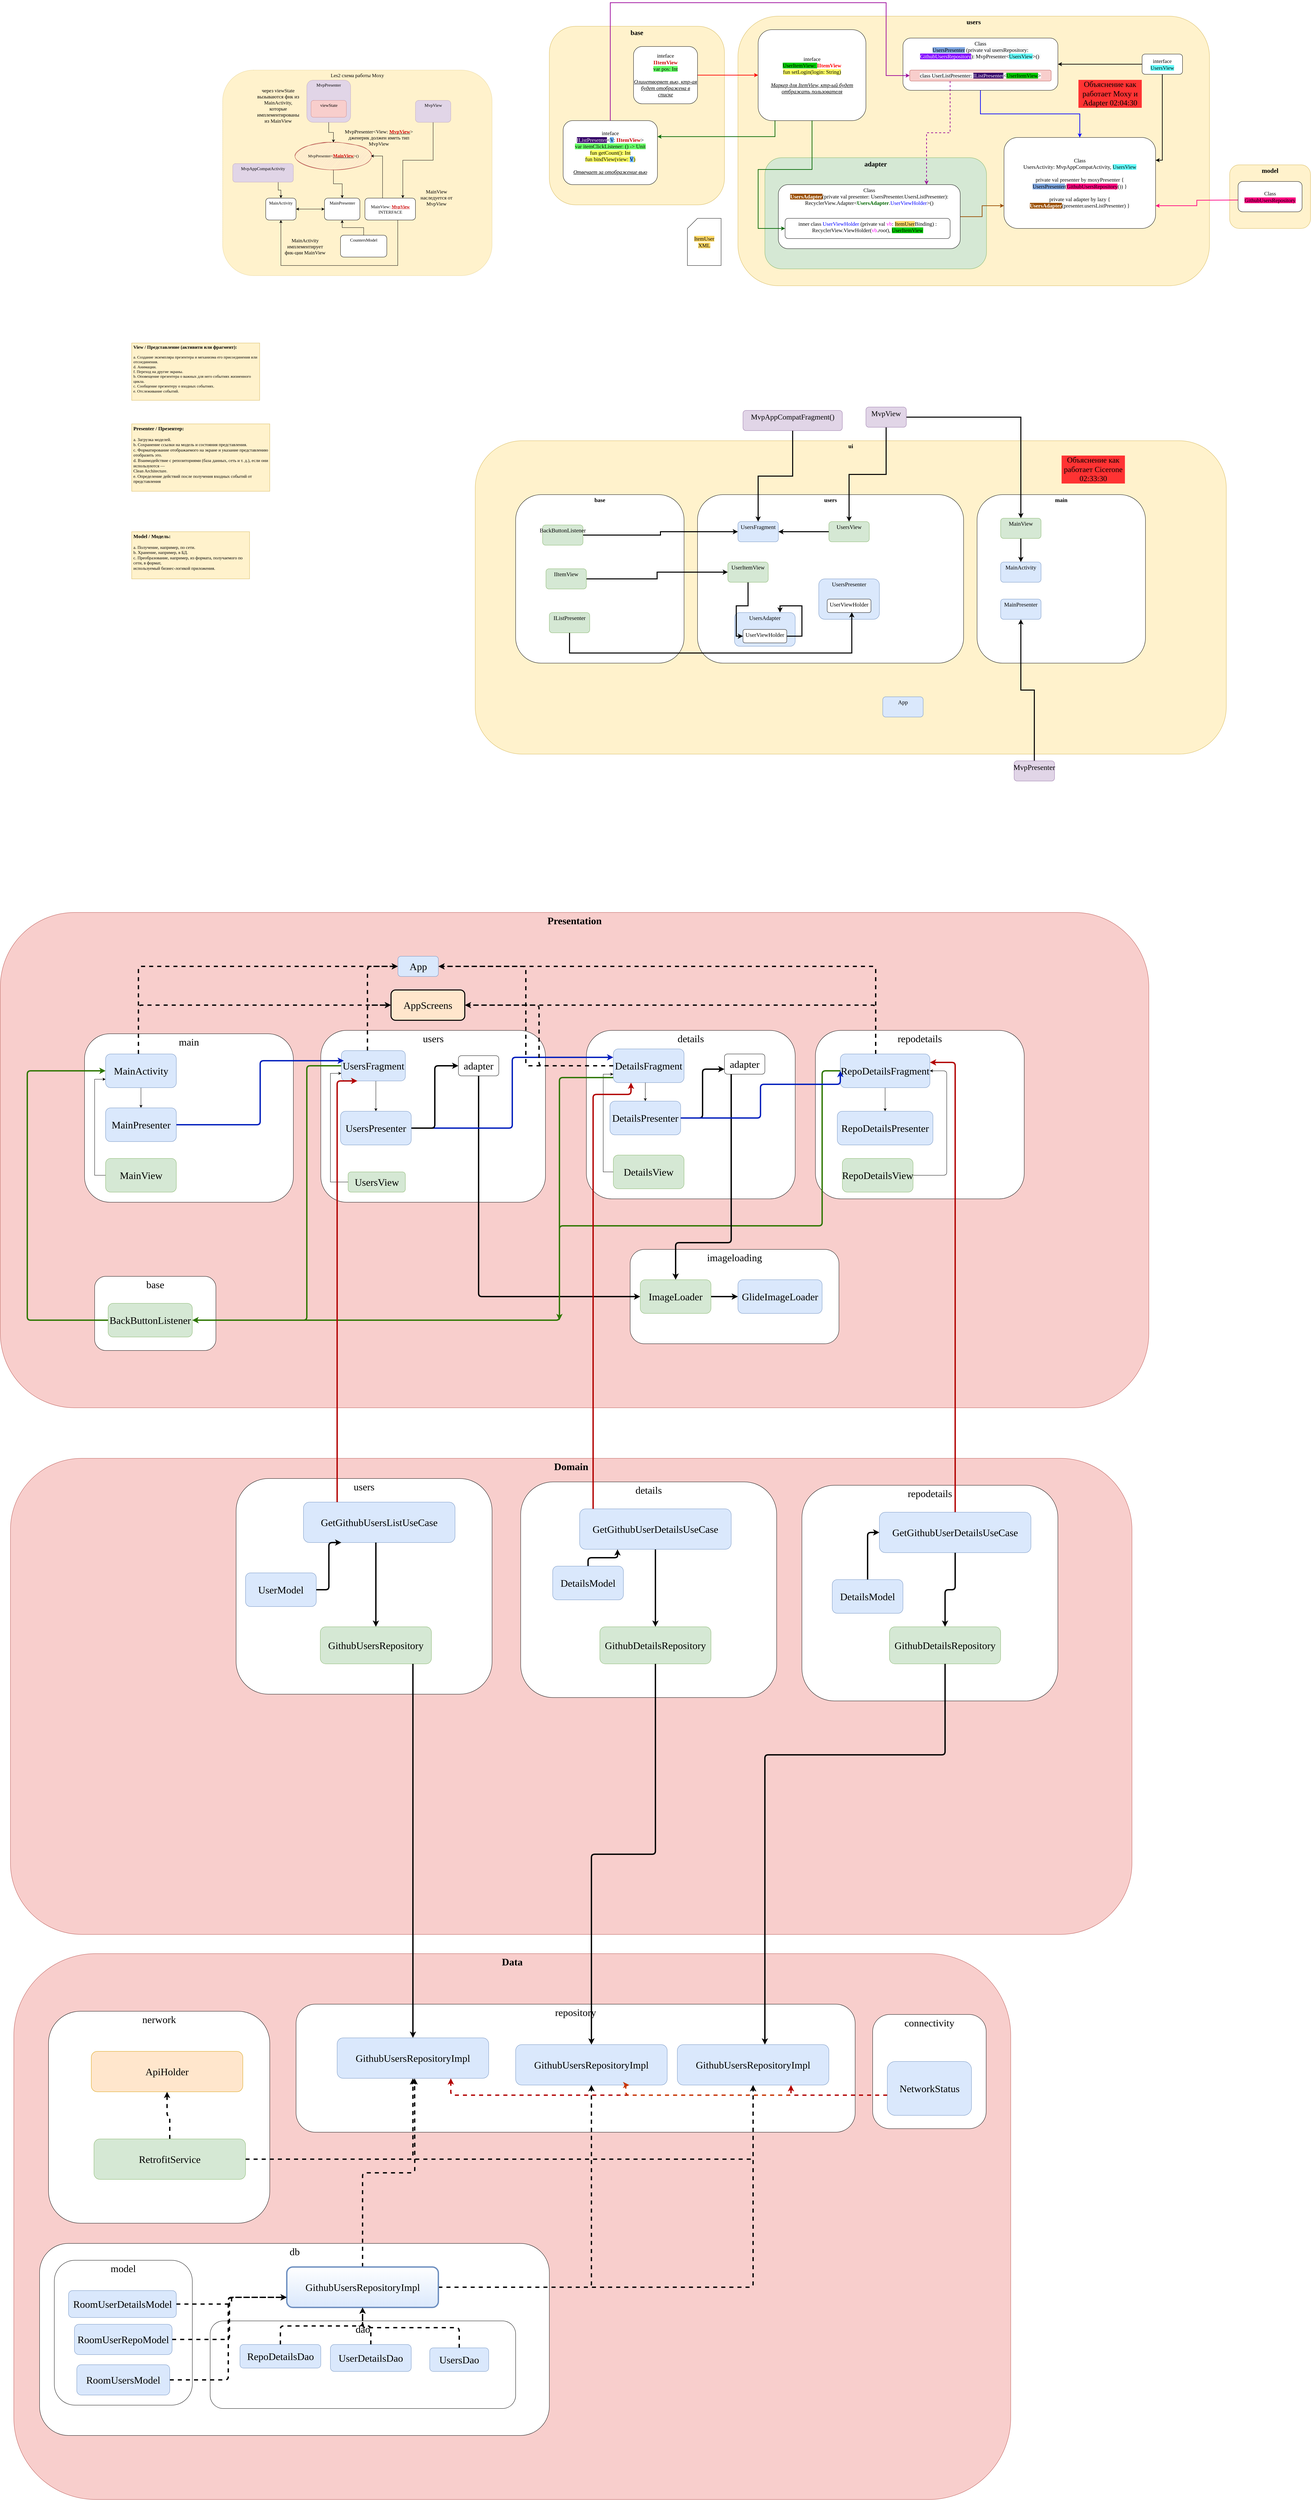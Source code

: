 <mxfile version="15.8.7" type="device"><diagram id="C1EWtJwkigcRB_qDEt8J" name="Страница 1"><mxGraphModel dx="3290" dy="2789" grid="1" gridSize="10" guides="1" tooltips="1" connect="1" arrows="1" fold="1" page="1" pageScale="1" pageWidth="827" pageHeight="1169" math="0" shadow="0"><root><mxCell id="0"/><mxCell id="1" parent="0"/><mxCell id="edhgK2keIJjGcCHrlNll-9" value="&lt;b&gt;&lt;font style=&quot;font-size: 19px&quot;&gt;users&lt;/font&gt;&lt;/b&gt;" style="rounded=1;whiteSpace=wrap;html=1;labelBackgroundColor=none;fontFamily=Times New Roman;fontSize=16;verticalAlign=top;fillColor=#fff2cc;strokeColor=#d6b656;" parent="1" vertex="1"><mxGeometry x="1480" y="-850" width="1400" height="800" as="geometry"/></mxCell><mxCell id="edhgK2keIJjGcCHrlNll-8" value="&lt;b&gt;&lt;font style=&quot;font-size: 20px&quot;&gt;base&lt;/font&gt;&lt;/b&gt;" style="rounded=1;whiteSpace=wrap;html=1;labelBackgroundColor=none;fontFamily=Times New Roman;fontSize=16;verticalAlign=top;fillColor=#fff2cc;strokeColor=#d6b656;" parent="1" vertex="1"><mxGeometry x="920" y="-820" width="520" height="530" as="geometry"/></mxCell><mxCell id="FmBAxHXfmep_9u8ABC75-27" value="Les2 схема работы Moxy" style="rounded=1;whiteSpace=wrap;html=1;dashed=1;dashPattern=1 1;labelBackgroundColor=none;fontSize=15;strokeColor=#d6b656;align=center;verticalAlign=top;fillColor=#fff2cc;fontFamily=Times New Roman;" parent="1" vertex="1"><mxGeometry x="-50" y="-690" width="800" height="610" as="geometry"/></mxCell><mxCell id="pCNhJscyHMGAn3g0kBfk-6" value="&lt;p style=&quot;font-size: 13px&quot;&gt;&lt;/p&gt;&lt;h3&gt;View / Представление (активити или фрагмент):&lt;/h3&gt;&lt;span&gt;a. Создание экземпляра презентера и механизма его присоединения или отсоединения.&lt;/span&gt;&lt;br&gt;&lt;span&gt;d. Анимации.&lt;/span&gt;&lt;br&gt;&lt;span&gt;f. Переход на другие экраны.&lt;/span&gt;&lt;br&gt;&lt;span&gt;b. Оповещение презентера о важных для него событиях жизненного цикла.&lt;/span&gt;&lt;br&gt;&lt;span&gt;c. Сообщение презентеру о входных событиях.&lt;/span&gt;&lt;br&gt;&lt;span&gt;e. Отслеживание событий.&lt;/span&gt;&lt;br&gt;&lt;p&gt;&lt;/p&gt;" style="text;html=1;strokeColor=#d6b656;fillColor=#fff2cc;spacing=5;spacingTop=-20;whiteSpace=wrap;overflow=hidden;rounded=0;verticalAlign=top;fontFamily=Times New Roman;" parent="1" vertex="1"><mxGeometry x="-320" y="120" width="380" height="170" as="geometry"/></mxCell><mxCell id="pCNhJscyHMGAn3g0kBfk-8" value="&lt;p&gt;&lt;/p&gt;&lt;h3&gt;Presenter / Презентер:&lt;/h3&gt;&lt;span style=&quot;font-weight: normal&quot;&gt;a. Загрузка моделей.&lt;br&gt;b. Сохранение ссылки на модель и состояния представления.&lt;br&gt;c. Форматирование отображаемого на экране и указание представлению отобразить это.&lt;br&gt;d. Взаимодействие с репозиториями (база данных, сеть и т. д.), если они используются —&lt;br&gt;Clean Architecture.&lt;br&gt;e. Определение действий после получения входных событий от представления&lt;/span&gt;&lt;p&gt;&lt;/p&gt;" style="text;html=1;strokeColor=#d6b656;fillColor=#fff2cc;spacing=5;spacingTop=-20;whiteSpace=wrap;overflow=hidden;rounded=0;fontSize=13;align=left;verticalAlign=top;fontFamily=Times New Roman;" parent="1" vertex="1"><mxGeometry x="-320" y="360" width="410" height="200" as="geometry"/></mxCell><mxCell id="pCNhJscyHMGAn3g0kBfk-9" value="&lt;p&gt;&lt;/p&gt;&lt;h3&gt;Model / Модель:&lt;/h3&gt;&lt;span style=&quot;font-weight: normal&quot;&gt;a. Получение, например, по сети.&lt;br&gt;b. Хранение, например, в БД.&lt;br&gt;c. Преобразование, например, из формата, получаемого по сети, в формат,&lt;br&gt;используемый бизнес-логикой приложения.&lt;/span&gt;&lt;p&gt;&lt;/p&gt;" style="text;html=1;strokeColor=#d6b656;fillColor=#fff2cc;spacing=5;spacingTop=-20;whiteSpace=wrap;overflow=hidden;rounded=0;fontSize=13;align=left;verticalAlign=top;fontFamily=Times New Roman;" parent="1" vertex="1"><mxGeometry x="-320" y="680" width="350" height="140" as="geometry"/></mxCell><mxCell id="FmBAxHXfmep_9u8ABC75-16" style="edgeStyle=orthogonalEdgeStyle;rounded=0;orthogonalLoop=1;jettySize=auto;html=1;labelBackgroundColor=none;fontColor=default;fontFamily=Times New Roman;" parent="1" source="FmBAxHXfmep_9u8ABC75-1" target="FmBAxHXfmep_9u8ABC75-3" edge="1"><mxGeometry relative="1" as="geometry"/></mxCell><mxCell id="FmBAxHXfmep_9u8ABC75-1" value="&lt;div style=&quot;&quot;&gt;CountersModel&lt;/div&gt;" style="rounded=1;whiteSpace=wrap;html=1;fontSize=13;align=center;verticalAlign=top;labelBackgroundColor=none;fontColor=default;fontFamily=Times New Roman;" parent="1" vertex="1"><mxGeometry x="300" y="-200" width="137.5" height="65" as="geometry"/></mxCell><mxCell id="FmBAxHXfmep_9u8ABC75-13" style="edgeStyle=orthogonalEdgeStyle;rounded=0;orthogonalLoop=1;jettySize=auto;html=1;entryX=1;entryY=0.5;entryDx=0;entryDy=0;labelBackgroundColor=none;fontColor=default;sketch=0;exitX=0.349;exitY=-0.005;exitDx=0;exitDy=0;exitPerimeter=0;fontFamily=Times New Roman;" parent="1" source="FmBAxHXfmep_9u8ABC75-2" target="FmBAxHXfmep_9u8ABC75-12" edge="1"><mxGeometry relative="1" as="geometry"/></mxCell><mxCell id="FmBAxHXfmep_9u8ABC75-34" style="edgeStyle=orthogonalEdgeStyle;rounded=0;sketch=0;orthogonalLoop=1;jettySize=auto;html=1;entryX=0.5;entryY=1;entryDx=0;entryDy=0;labelBackgroundColor=none;fontSize=15;fontColor=default;fontFamily=Times New Roman;" parent="1" source="FmBAxHXfmep_9u8ABC75-2" target="FmBAxHXfmep_9u8ABC75-4" edge="1"><mxGeometry relative="1" as="geometry"><Array as="points"><mxPoint x="470" y="-110"/><mxPoint x="123" y="-110"/></Array></mxGeometry></mxCell><mxCell id="FmBAxHXfmep_9u8ABC75-2" value="&lt;p style=&quot;line-height: 1&quot;&gt;&lt;/p&gt;&lt;div style=&quot;&quot;&gt;MainView: &lt;font color=&quot;#cc0000&quot;&gt;&lt;b&gt;&lt;u&gt;MvpView&lt;/u&gt;&lt;/b&gt;&lt;/font&gt;&lt;/div&gt;&lt;div style=&quot;&quot;&gt;INTERFACE&lt;/div&gt;&lt;p&gt;&lt;/p&gt;" style="rounded=1;whiteSpace=wrap;html=1;fontSize=13;align=center;verticalAlign=middle;labelBackgroundColor=none;fontColor=default;fontFamily=Times New Roman;" parent="1" vertex="1"><mxGeometry x="372.5" y="-310" width="150" height="65" as="geometry"/></mxCell><mxCell id="FmBAxHXfmep_9u8ABC75-17" style="edgeStyle=orthogonalEdgeStyle;rounded=0;orthogonalLoop=1;jettySize=auto;html=1;labelBackgroundColor=none;fontColor=default;fontFamily=Times New Roman;" parent="1" source="FmBAxHXfmep_9u8ABC75-3" target="FmBAxHXfmep_9u8ABC75-4" edge="1"><mxGeometry relative="1" as="geometry"/></mxCell><mxCell id="FmBAxHXfmep_9u8ABC75-3" value="&lt;div style=&quot;&quot;&gt;MainPresenter&lt;/div&gt;" style="rounded=1;whiteSpace=wrap;html=1;fontSize=13;align=center;verticalAlign=top;labelBackgroundColor=none;fontColor=default;fontFamily=Times New Roman;" parent="1" vertex="1"><mxGeometry x="252.5" y="-310" width="105" height="65" as="geometry"/></mxCell><mxCell id="FmBAxHXfmep_9u8ABC75-36" style="edgeStyle=orthogonalEdgeStyle;rounded=0;sketch=0;orthogonalLoop=1;jettySize=auto;html=1;entryX=0;entryY=0.5;entryDx=0;entryDy=0;labelBackgroundColor=none;fontSize=15;fontColor=default;fontFamily=Times New Roman;" parent="1" source="FmBAxHXfmep_9u8ABC75-4" target="FmBAxHXfmep_9u8ABC75-3" edge="1"><mxGeometry relative="1" as="geometry"/></mxCell><mxCell id="FmBAxHXfmep_9u8ABC75-4" value="&lt;div style=&quot;&quot;&gt;MainActivity&lt;/div&gt;" style="rounded=1;whiteSpace=wrap;html=1;fontSize=13;align=center;verticalAlign=top;labelBackgroundColor=none;fontColor=default;fontFamily=Times New Roman;" parent="1" vertex="1"><mxGeometry x="78" y="-310" width="90" height="65" as="geometry"/></mxCell><mxCell id="edhgK2keIJjGcCHrlNll-1" style="edgeStyle=orthogonalEdgeStyle;rounded=0;orthogonalLoop=1;jettySize=auto;html=1;entryX=0.75;entryY=0;entryDx=0;entryDy=0;fontSize=14;fontColor=#CC0000;fontFamily=Times New Roman;" parent="1" source="FmBAxHXfmep_9u8ABC75-5" target="FmBAxHXfmep_9u8ABC75-2" edge="1"><mxGeometry relative="1" as="geometry"/></mxCell><mxCell id="FmBAxHXfmep_9u8ABC75-5" value="&lt;div style=&quot;&quot;&gt;&lt;div style=&quot;&quot;&gt;MvpView&lt;/div&gt;&lt;/div&gt;" style="rounded=1;whiteSpace=wrap;html=1;fontSize=13;align=center;verticalAlign=top;labelBackgroundColor=none;dashed=1;dashPattern=1 1;fillColor=#e1d5e7;strokeColor=#9673a6;fontFamily=Times New Roman;" parent="1" vertex="1"><mxGeometry x="522.5" y="-600" width="105" height="65" as="geometry"/></mxCell><mxCell id="FmBAxHXfmep_9u8ABC75-15" style="edgeStyle=orthogonalEdgeStyle;rounded=0;orthogonalLoop=1;jettySize=auto;html=1;entryX=0.5;entryY=0;entryDx=0;entryDy=0;labelBackgroundColor=none;fontColor=default;fontFamily=Times New Roman;" parent="1" source="FmBAxHXfmep_9u8ABC75-7" target="FmBAxHXfmep_9u8ABC75-12" edge="1"><mxGeometry relative="1" as="geometry"/></mxCell><mxCell id="FmBAxHXfmep_9u8ABC75-7" value="&lt;div style=&quot;&quot;&gt;&lt;div style=&quot;&quot;&gt;MvpPresenter&lt;/div&gt;&lt;/div&gt;" style="rounded=1;whiteSpace=wrap;html=1;fontSize=13;align=center;verticalAlign=top;labelBackgroundColor=none;dashed=1;dashPattern=1 1;fillColor=#e1d5e7;strokeColor=#9673a6;fontFamily=Times New Roman;" parent="1" vertex="1"><mxGeometry x="200" y="-660" width="130" height="125" as="geometry"/></mxCell><mxCell id="FmBAxHXfmep_9u8ABC75-14" style="edgeStyle=orthogonalEdgeStyle;rounded=0;orthogonalLoop=1;jettySize=auto;html=1;labelBackgroundColor=none;fontColor=default;fontFamily=Times New Roman;" parent="1" source="FmBAxHXfmep_9u8ABC75-12" target="FmBAxHXfmep_9u8ABC75-3" edge="1"><mxGeometry relative="1" as="geometry"/></mxCell><mxCell id="FmBAxHXfmep_9u8ABC75-12" value="&lt;div style=&quot;&quot;&gt;MvpPresenter&amp;lt;&lt;u&gt;&lt;font color=&quot;#cc0000&quot; size=&quot;1&quot;&gt;&lt;b style=&quot;font-size: 14px&quot;&gt;MainView&lt;/b&gt;&lt;/font&gt;&lt;/u&gt;&amp;gt;()&lt;/div&gt;" style="ellipse;whiteSpace=wrap;html=1;labelBackgroundColor=none;fillColor=#f8cecc;strokeColor=#b85450;sketch=1;fontFamily=Times New Roman;" parent="1" vertex="1"><mxGeometry x="168" y="-475" width="222" height="80" as="geometry"/></mxCell><mxCell id="FmBAxHXfmep_9u8ABC75-24" value="MvpPresenter&amp;lt;View:&amp;nbsp;&lt;u&gt;&lt;b&gt;&lt;font color=&quot;#cc0000&quot;&gt;MvpView&lt;/font&gt;&lt;/b&gt;&lt;/u&gt;&amp;gt;&lt;br style=&quot;font-size: 15px&quot;&gt;дженерик должен иметь тип MvpView" style="text;html=1;strokeColor=none;fillColor=none;align=center;verticalAlign=middle;whiteSpace=wrap;rounded=0;labelBackgroundColor=none;fontColor=default;dashed=1;fontSize=15;fontFamily=Times New Roman;" parent="1" vertex="1"><mxGeometry x="324" y="-535" width="180" height="90" as="geometry"/></mxCell><mxCell id="FmBAxHXfmep_9u8ABC75-26" value="MainActivity имплементирует фнк-ции MainView" style="text;html=1;strokeColor=none;fillColor=none;align=center;verticalAlign=middle;whiteSpace=wrap;rounded=0;dashed=1;dashPattern=1 1;labelBackgroundColor=none;fontColor=default;fontSize=15;fontFamily=Times New Roman;" parent="1" vertex="1"><mxGeometry x="130" y="-195" width="130" height="55" as="geometry"/></mxCell><mxCell id="FmBAxHXfmep_9u8ABC75-28" value="&lt;div style=&quot;&quot;&gt;&lt;div style=&quot;&quot;&gt;viewState&lt;/div&gt;&lt;/div&gt;" style="rounded=1;whiteSpace=wrap;html=1;fontSize=13;align=center;verticalAlign=top;labelBackgroundColor=none;dashed=1;dashPattern=1 1;fillColor=#f8cecc;strokeColor=#b85450;fontFamily=Times New Roman;" parent="1" vertex="1"><mxGeometry x="212.5" y="-600" width="105" height="50" as="geometry"/></mxCell><mxCell id="FmBAxHXfmep_9u8ABC75-29" value="через viewState вызываются фнк из MainActivity, которые имплементированы из MainView" style="text;html=1;strokeColor=none;fillColor=none;align=center;verticalAlign=middle;whiteSpace=wrap;rounded=0;dashed=1;dashPattern=1 1;labelBackgroundColor=none;fontSize=15;fontFamily=Times New Roman;" parent="1" vertex="1"><mxGeometry x="45" y="-650" width="140" height="130" as="geometry"/></mxCell><mxCell id="FmBAxHXfmep_9u8ABC75-31" style="edgeStyle=orthogonalEdgeStyle;rounded=0;orthogonalLoop=1;jettySize=auto;html=1;labelBackgroundColor=none;fontSize=15;fontColor=default;exitX=0.75;exitY=1;exitDx=0;exitDy=0;fontFamily=Times New Roman;" parent="1" source="FmBAxHXfmep_9u8ABC75-30" target="FmBAxHXfmep_9u8ABC75-4" edge="1"><mxGeometry relative="1" as="geometry"/></mxCell><mxCell id="FmBAxHXfmep_9u8ABC75-30" value="&lt;div style=&quot;&quot;&gt;&lt;div style=&quot;&quot;&gt;&lt;div style=&quot;&quot;&gt;MvpAppCompatActivity&lt;/div&gt;&lt;/div&gt;&lt;/div&gt;" style="rounded=1;whiteSpace=wrap;html=1;fontSize=13;align=center;verticalAlign=top;labelBackgroundColor=none;dashed=1;dashPattern=1 1;fillColor=#e1d5e7;strokeColor=#9673a6;fontFamily=Times New Roman;" parent="1" vertex="1"><mxGeometry x="-20" y="-412.5" width="180" height="55" as="geometry"/></mxCell><mxCell id="FmBAxHXfmep_9u8ABC75-33" value="MainView наследуется от MvpView" style="text;html=1;strokeColor=none;fillColor=none;align=center;verticalAlign=middle;whiteSpace=wrap;rounded=0;labelBackgroundColor=none;fontColor=default;dashed=1;fontSize=15;fontFamily=Times New Roman;" parent="1" vertex="1"><mxGeometry x="530" y="-357.5" width="110" height="90" as="geometry"/></mxCell><mxCell id="ZvqaHF2nIyysin3KWNm_-26" style="edgeStyle=orthogonalEdgeStyle;rounded=0;orthogonalLoop=1;jettySize=auto;html=1;labelBackgroundColor=none;fontFamily=Times New Roman;fontSize=16;fontColor=default;strokeColor=#FF0000;strokeWidth=2;" parent="1" source="edhgK2keIJjGcCHrlNll-4" target="edhgK2keIJjGcCHrlNll-5" edge="1"><mxGeometry relative="1" as="geometry"/></mxCell><mxCell id="edhgK2keIJjGcCHrlNll-4" value="inteface&lt;br&gt;&lt;font color=&quot;#cc0000&quot;&gt;&lt;b&gt;IItemView&lt;br&gt;&lt;/b&gt;&lt;/font&gt;&lt;span style=&quot;background-color: rgb(102 , 255 , 102)&quot;&gt;var pos: Int&lt;/span&gt;&lt;br&gt;&lt;br&gt;&lt;i&gt;&lt;u&gt;Олицетворяет вью, ктр-ая будет отображена в списке&lt;/u&gt;&lt;/i&gt;" style="rounded=1;whiteSpace=wrap;html=1;fontFamily=Times New Roman;fontSize=16;verticalAlign=middle;" parent="1" vertex="1"><mxGeometry x="1170" y="-760" width="190" height="170" as="geometry"/></mxCell><mxCell id="ZvqaHF2nIyysin3KWNm_-28" style="edgeStyle=orthogonalEdgeStyle;rounded=0;orthogonalLoop=1;jettySize=auto;html=1;entryX=1;entryY=0.25;entryDx=0;entryDy=0;labelBackgroundColor=none;fontFamily=Times New Roman;fontSize=16;fontColor=#FF0000;strokeColor=#006600;strokeWidth=2;" parent="1" source="edhgK2keIJjGcCHrlNll-5" target="edhgK2keIJjGcCHrlNll-7" edge="1"><mxGeometry relative="1" as="geometry"><Array as="points"><mxPoint x="1590" y="-492"/></Array></mxGeometry></mxCell><mxCell id="edhgK2keIJjGcCHrlNll-5" value="inteface&lt;br&gt;&lt;span style=&quot;background-color: rgb(0 , 204 , 0)&quot;&gt;UserItemView: &lt;/span&gt;&lt;font color=&quot;#ff0000&quot;&gt;&lt;b&gt;IItemView&lt;/b&gt;&lt;/font&gt;&lt;br&gt;&lt;span style=&quot;background-color: rgb(255 , 255 , 102)&quot;&gt;fun setLogin(login: String)&lt;/span&gt;&lt;br&gt;&lt;br&gt;&lt;i&gt;&lt;u&gt;Маркер для ItemView, ктр-ый будет отбражать пользователя&lt;/u&gt;&lt;/i&gt;" style="rounded=1;whiteSpace=wrap;html=1;fontFamily=Times New Roman;fontSize=16;verticalAlign=middle;" parent="1" vertex="1"><mxGeometry x="1540" y="-810" width="320" height="270" as="geometry"/></mxCell><mxCell id="edhgK2keIJjGcCHrlNll-7" value="inteface&lt;br&gt;&lt;span style=&quot;background-color: rgb(51 , 0 , 102)&quot;&gt;&lt;font color=&quot;#ffffff&quot;&gt;IListPresenter&lt;/font&gt;&lt;/span&gt;&lt;span style=&quot;background-color: rgb(248 , 249 , 250)&quot;&gt;&amp;lt;&lt;/span&gt;&lt;span style=&quot;background-color: rgb(102 , 178 , 255)&quot;&gt;V&lt;/span&gt;&lt;span style=&quot;background-color: rgb(248 , 249 , 250)&quot;&gt;: &lt;b&gt;&lt;font color=&quot;#cc0000&quot;&gt;IItemView&lt;/font&gt;&lt;/b&gt;&amp;gt;&lt;br&gt;&lt;/span&gt;&lt;span style=&quot;background-color: rgb(102 , 255 , 102)&quot;&gt;var itemClickListener: () -&amp;gt; Unit&lt;br&gt;&lt;/span&gt;&lt;span style=&quot;background-color: rgb(255 , 255 , 102)&quot;&gt;fun getCount(): Int&lt;br&gt;&lt;/span&gt;&lt;span style=&quot;background-color: rgb(255 , 255 , 102)&quot;&gt;fun bindView(view: &lt;/span&gt;&lt;span style=&quot;background-color: rgb(102 , 178 , 255)&quot;&gt;V&lt;/span&gt;&lt;span style=&quot;background-color: rgb(255 , 255 , 102)&quot;&gt;)&lt;/span&gt;&lt;br&gt;&lt;br&gt;&lt;i&gt;&lt;u&gt;Отвечает за отображение вью&lt;/u&gt;&lt;/i&gt;" style="rounded=1;whiteSpace=wrap;html=1;fontFamily=Times New Roman;fontSize=16;verticalAlign=middle;" parent="1" vertex="1"><mxGeometry x="961" y="-540" width="280" height="190" as="geometry"/></mxCell><mxCell id="edhgK2keIJjGcCHrlNll-11" value="adapter" style="rounded=1;whiteSpace=wrap;html=1;labelBackgroundColor=none;fontFamily=Times New Roman;fontSize=20;verticalAlign=top;fontStyle=1;fillColor=#d5e8d4;strokeColor=#82b366;" parent="1" vertex="1"><mxGeometry x="1560" y="-430" width="658" height="330" as="geometry"/></mxCell><mxCell id="ZvqaHF2nIyysin3KWNm_-31" style="edgeStyle=orthogonalEdgeStyle;rounded=0;orthogonalLoop=1;jettySize=auto;html=1;entryX=0;entryY=0.75;entryDx=0;entryDy=0;labelBackgroundColor=none;fontFamily=Times New Roman;fontSize=16;fontColor=#994C00;strokeColor=#994C00;strokeWidth=2;" parent="1" source="edhgK2keIJjGcCHrlNll-10" target="ZvqaHF2nIyysin3KWNm_-9" edge="1"><mxGeometry relative="1" as="geometry"/></mxCell><mxCell id="edhgK2keIJjGcCHrlNll-10" value="Class&lt;br&gt;&lt;b style=&quot;background-color: rgb(153 , 76 , 0)&quot;&gt;&lt;font color=&quot;#ffffff&quot;&gt;UsersAdapter&lt;/font&gt;&lt;/b&gt;(private val presenter: UsersPresenter.UsersListPresenter): RecyclerView.Adapter&amp;lt;&lt;font color=&quot;#006600&quot;&gt;&lt;b&gt;UsersAdapter&lt;/b&gt;&lt;/font&gt;.&lt;font color=&quot;#0000ff&quot;&gt;UserViewHolder&lt;/font&gt;&amp;gt;()&lt;font style=&quot;font-size: 16px&quot;&gt;&lt;br&gt;&lt;/font&gt;" style="rounded=1;whiteSpace=wrap;html=1;labelBackgroundColor=none;fontFamily=Times New Roman;fontSize=16;fontColor=#000000;verticalAlign=top;" parent="1" vertex="1"><mxGeometry x="1600" y="-350" width="540" height="190" as="geometry"/></mxCell><mxCell id="ZvqaHF2nIyysin3KWNm_-1" value="&lt;span style=&quot;color: rgb(0 , 0 , 0) ; font-family: &amp;#34;times new roman&amp;#34; ; font-size: 16px ; font-style: normal ; font-weight: 400 ; letter-spacing: normal ; text-align: center ; text-indent: 0px ; text-transform: none ; word-spacing: 0px ; display: inline ; float: none ; background-color: rgb(255 , 217 , 102)&quot;&gt;ItemUser&lt;br&gt;XML&lt;br&gt;&lt;/span&gt;" style="shape=card;whiteSpace=wrap;html=1;" parent="1" vertex="1"><mxGeometry x="1330" y="-250" width="100" height="140" as="geometry"/></mxCell><mxCell id="ZvqaHF2nIyysin3KWNm_-24" style="edgeStyle=orthogonalEdgeStyle;rounded=0;orthogonalLoop=1;jettySize=auto;html=1;labelBackgroundColor=none;fontFamily=Times New Roman;fontSize=16;fontColor=default;strokeColor=#0000FF;strokeWidth=2;" parent="1" source="ZvqaHF2nIyysin3KWNm_-3" target="ZvqaHF2nIyysin3KWNm_-9" edge="1"><mxGeometry relative="1" as="geometry"/></mxCell><mxCell id="ZvqaHF2nIyysin3KWNm_-3" value="&lt;font style=&quot;color: rgb(0 , 0 , 0) ; font-family: &amp;#34;times new roman&amp;#34; ; font-size: 16px ; font-style: normal ; font-weight: 400 ; letter-spacing: normal ; text-align: center ; text-indent: 0px ; text-transform: none ; word-spacing: 0px ; background-color: rgb(248 , 249 , 250)&quot;&gt;Class&lt;br&gt;&lt;/font&gt;&lt;font style=&quot;font-family: &amp;#34;times new roman&amp;#34; ; font-size: 16px ; font-style: normal ; font-weight: 400 ; letter-spacing: normal ; text-align: center ; text-indent: 0px ; text-transform: none ; word-spacing: 0px&quot;&gt;&lt;span style=&quot;background-color: rgb(126 , 166 , 224)&quot;&gt;UsersPresenter&lt;/span&gt;&lt;span style=&quot;background-color: rgb(248 , 249 , 250)&quot;&gt; (&lt;/span&gt;&lt;span style=&quot;color: rgb(0 , 0 , 0) ; background-color: rgb(248 , 249 , 250) ; font-size: 16px&quot;&gt;private val&lt;span&gt;&amp;nbsp;&lt;/span&gt;&lt;/span&gt;&lt;span style=&quot;color: rgb(0 , 0 , 0) ; background-color: rgb(248 , 249 , 250) ; font-size: 16px&quot;&gt;usersRepository&lt;/span&gt;&lt;span style=&quot;font-size: 16px&quot;&gt;&lt;span style=&quot;color: rgb(0 , 0 , 0) ; background-color: rgb(248 , 249 , 250)&quot;&gt;: &lt;/span&gt;&lt;font color=&quot;#ffffff&quot; style=&quot;background-color: rgb(127 , 0 , 255)&quot;&gt;GithubUsersRepository&lt;/font&gt;&lt;span style=&quot;color: rgb(0 , 0 , 0) ; background-color: rgb(248 , 249 , 250)&quot;&gt;):&amp;nbsp;&lt;/span&gt;&lt;/span&gt;&lt;span style=&quot;color: rgb(0 , 0 , 0) ; background-color: rgb(248 , 249 , 250) ; font-size: 16px&quot;&gt;MvpPresenter&amp;lt;&lt;/span&gt;&lt;span style=&quot;color: rgb(0 , 0 , 0) ; font-size: 16px ; background-color: rgb(102 , 255 , 255)&quot;&gt;UsersView&lt;/span&gt;&lt;span style=&quot;color: rgb(0 , 0 , 0) ; background-color: rgb(248 , 249 , 250) ; font-size: 16px&quot;&gt;&amp;gt;()&amp;nbsp;&lt;/span&gt;&lt;/font&gt;&lt;span style=&quot;color: rgb(0 , 0 , 0) ; font-family: &amp;#34;times new roman&amp;#34; ; font-size: 16px ; font-style: normal ; font-weight: 400 ; letter-spacing: normal ; text-align: center ; text-indent: 0px ; text-transform: none ; word-spacing: 0px&quot;&gt;&lt;br&gt;&lt;/span&gt;" style="rounded=1;whiteSpace=wrap;html=1;labelBackgroundColor=none;fontFamily=Times New Roman;fontSize=16;fontColor=default;verticalAlign=top;" parent="1" vertex="1"><mxGeometry x="1970" y="-785" width="460" height="155" as="geometry"/></mxCell><mxCell id="ZvqaHF2nIyysin3KWNm_-4" value="&lt;font style=&quot;font-size: 19px&quot;&gt;model&lt;/font&gt;" style="rounded=1;whiteSpace=wrap;html=1;labelBackgroundColor=none;fontFamily=Times New Roman;fontSize=16;fillColor=#fff2cc;strokeColor=#d6b656;fontStyle=1;verticalAlign=top;" parent="1" vertex="1"><mxGeometry x="2940" y="-408.75" width="240" height="188.75" as="geometry"/></mxCell><mxCell id="ZvqaHF2nIyysin3KWNm_-41" style="edgeStyle=orthogonalEdgeStyle;rounded=0;sketch=0;orthogonalLoop=1;jettySize=auto;html=1;entryX=1;entryY=0.75;entryDx=0;entryDy=0;labelBackgroundColor=none;fontFamily=Times New Roman;fontSize=23;fontColor=default;strokeColor=#FF0080;strokeWidth=2;" parent="1" target="ZvqaHF2nIyysin3KWNm_-9" edge="1"><mxGeometry relative="1" as="geometry"><mxPoint x="2965" y="-304.333" as="sourcePoint"/></mxGeometry></mxCell><mxCell id="ZvqaHF2nIyysin3KWNm_-5" value="Class&lt;br&gt;&lt;font style=&quot;background-color: rgb(255 , 0 , 128)&quot;&gt;GithubUsersRepository&lt;/font&gt;" style="rounded=1;whiteSpace=wrap;html=1;labelBackgroundColor=none;fontFamily=Times New Roman;fontSize=16;fontColor=default;verticalAlign=middle;" parent="1" vertex="1"><mxGeometry x="2965" y="-359.37" width="190" height="90" as="geometry"/></mxCell><mxCell id="ZvqaHF2nIyysin3KWNm_-22" style="edgeStyle=orthogonalEdgeStyle;rounded=0;orthogonalLoop=1;jettySize=auto;html=1;entryX=1;entryY=0.25;entryDx=0;entryDy=0;fontFamily=Times New Roman;fontSize=16;fontColor=default;strokeColor=#000000;strokeWidth=2;labelBackgroundColor=none;" parent="1" source="ZvqaHF2nIyysin3KWNm_-8" target="ZvqaHF2nIyysin3KWNm_-9" edge="1"><mxGeometry relative="1" as="geometry"/></mxCell><mxCell id="ZvqaHF2nIyysin3KWNm_-25" style="edgeStyle=orthogonalEdgeStyle;rounded=0;orthogonalLoop=1;jettySize=auto;html=1;entryX=1;entryY=0.5;entryDx=0;entryDy=0;labelBackgroundColor=none;fontFamily=Times New Roman;fontSize=16;fontColor=default;strokeColor=#000000;strokeWidth=2;" parent="1" source="ZvqaHF2nIyysin3KWNm_-8" target="ZvqaHF2nIyysin3KWNm_-3" edge="1"><mxGeometry relative="1" as="geometry"/></mxCell><mxCell id="ZvqaHF2nIyysin3KWNm_-8" value="interface&lt;br&gt;&lt;span style=&quot;background-color: rgb(102 , 255 , 255)&quot;&gt;UsersView&lt;/span&gt;" style="rounded=1;whiteSpace=wrap;html=1;labelBackgroundColor=none;fontFamily=Times New Roman;fontSize=16;fontColor=default;verticalAlign=middle;" parent="1" vertex="1"><mxGeometry x="2680" y="-737.5" width="120" height="60" as="geometry"/></mxCell><mxCell id="ZvqaHF2nIyysin3KWNm_-9" value="Class&lt;br&gt;UsersActivity: MvpAppCompatActivity, &lt;span style=&quot;background-color: rgb(102 , 255 , 255)&quot;&gt;UsersView&lt;br&gt;&lt;/span&gt;&lt;br&gt;private val presenter by moxyPresenter { &lt;span style=&quot;background-color: rgb(126 , 166 , 224)&quot;&gt;UsersPresenter&lt;/span&gt;(&lt;font style=&quot;background-color: rgb(255 , 0 , 128)&quot;&gt;GithubUsersRepository&lt;/font&gt;()) }&lt;br&gt;&lt;br&gt;private val adapter by lazy { &lt;b&gt;&lt;font style=&quot;background-color: rgb(153 , 76 , 0)&quot; color=&quot;#ffffff&quot;&gt;UsersAdapter&lt;/font&gt;&lt;/b&gt;(presenter.usersListPresenter) }" style="rounded=1;whiteSpace=wrap;html=1;labelBackgroundColor=none;fontFamily=Times New Roman;fontSize=16;fontColor=default;verticalAlign=middle;" parent="1" vertex="1"><mxGeometry x="2270" y="-490" width="450" height="270" as="geometry"/></mxCell><mxCell id="ZvqaHF2nIyysin3KWNm_-39" style="edgeStyle=orthogonalEdgeStyle;rounded=0;sketch=0;orthogonalLoop=1;jettySize=auto;html=1;dashed=1;labelBackgroundColor=none;fontFamily=Times New Roman;fontSize=16;fontColor=#000000;strokeColor=#990099;strokeWidth=2;" parent="1" source="ZvqaHF2nIyysin3KWNm_-16" target="edhgK2keIJjGcCHrlNll-10" edge="1"><mxGeometry relative="1" as="geometry"><Array as="points"><mxPoint x="2110" y="-504"/><mxPoint x="2040" y="-504"/></Array></mxGeometry></mxCell><mxCell id="ZvqaHF2nIyysin3KWNm_-16" value="&lt;meta charset=&quot;utf-8&quot;&gt;&lt;span style=&quot;color: rgb(0, 0, 0); font-size: 16px; font-style: normal; font-weight: 400; letter-spacing: normal; text-align: center; text-indent: 0px; text-transform: none; word-spacing: 0px; background-color: rgb(248, 249, 250); font-family: &amp;quot;times new roman&amp;quot;;&quot;&gt;class UserListPresenter:&lt;span&gt;&amp;nbsp;&lt;/span&gt;&lt;/span&gt;&lt;span style=&quot;color: rgb(0, 0, 0); font-size: 16px; font-style: normal; font-weight: 400; letter-spacing: normal; text-align: center; text-indent: 0px; text-transform: none; word-spacing: 0px; font-family: &amp;quot;times new roman&amp;quot;; background-color: rgb(51, 0, 102);&quot;&gt;&lt;font color=&quot;#ffffff&quot;&gt;IListPresenter&lt;/font&gt;&lt;/span&gt;&lt;span style=&quot;color: rgb(0, 0, 0); font-size: 16px; font-style: normal; font-weight: 400; letter-spacing: normal; text-align: center; text-indent: 0px; text-transform: none; word-spacing: 0px; background-color: rgb(248, 249, 250); font-family: &amp;quot;times new roman&amp;quot;;&quot;&gt;&amp;lt;&lt;span style=&quot;background-color: rgb(0 , 204 , 0)&quot;&gt;UserItemView&lt;/span&gt;&amp;gt;&lt;br&gt;&lt;/span&gt;" style="rounded=1;whiteSpace=wrap;html=1;labelBackgroundColor=none;fontFamily=Times New Roman;fontSize=16;verticalAlign=middle;fillColor=#f8cecc;strokeColor=#b85450;" parent="1" vertex="1"><mxGeometry x="1990" y="-690" width="420" height="32.5" as="geometry"/></mxCell><mxCell id="ZvqaHF2nIyysin3KWNm_-33" value="&lt;span style=&quot;color: rgb(0 , 0 , 0) ; background-color: rgb(255 , 255 , 255)&quot;&gt;inner class&amp;nbsp;&lt;font color=&quot;#0000ff&quot;&gt;UserViewHolder&lt;/font&gt;&amp;nbsp;(private val&amp;nbsp;&lt;font color=&quot;#ff00ff&quot;&gt;vb&lt;/font&gt;:&amp;nbsp;&lt;/span&gt;&lt;span style=&quot;color: rgb(0 , 0 , 0) ; background-color: rgb(255 , 217 , 102)&quot;&gt;ItemUser&lt;/span&gt;&lt;span style=&quot;color: rgb(0 , 0 , 0) ; background-color: rgb(255 , 255 , 255)&quot;&gt;Binding) : RecyclerView.ViewHolder(&lt;font color=&quot;#ff00ff&quot;&gt;vb&lt;/font&gt;.&lt;span style=&quot;font-style: italic&quot;&gt;root&lt;/span&gt;),&amp;nbsp;&lt;/span&gt;&lt;span style=&quot;color: rgb(0 , 0 , 0) ; background-color: rgb(0 , 204 , 0)&quot;&gt;UserItemView&lt;/span&gt;" style="rounded=1;whiteSpace=wrap;html=1;labelBackgroundColor=none;fontFamily=Times New Roman;fontSize=16;fontColor=#FF0000;fillColor=none;verticalAlign=top;" parent="1" vertex="1"><mxGeometry x="1620" y="-250" width="490" height="60" as="geometry"/></mxCell><mxCell id="ZvqaHF2nIyysin3KWNm_-36" style="edgeStyle=orthogonalEdgeStyle;rounded=0;orthogonalLoop=1;jettySize=auto;html=1;entryX=0;entryY=0.5;entryDx=0;entryDy=0;labelBackgroundColor=none;fontFamily=Times New Roman;fontSize=16;fontColor=default;strokeColor=#006600;strokeWidth=2;" parent="1" source="edhgK2keIJjGcCHrlNll-5" target="ZvqaHF2nIyysin3KWNm_-33" edge="1"><mxGeometry relative="1" as="geometry"><Array as="points"><mxPoint x="1700" y="-395"/><mxPoint x="1540" y="-395"/><mxPoint x="1540" y="-220"/></Array></mxGeometry></mxCell><mxCell id="ZvqaHF2nIyysin3KWNm_-37" style="edgeStyle=orthogonalEdgeStyle;rounded=0;orthogonalLoop=1;jettySize=auto;html=1;entryX=0;entryY=0.5;entryDx=0;entryDy=0;labelBackgroundColor=none;fontFamily=Times New Roman;fontSize=16;fontColor=default;strokeColor=#990099;strokeWidth=2;" parent="1" source="edhgK2keIJjGcCHrlNll-7" target="ZvqaHF2nIyysin3KWNm_-16" edge="1"><mxGeometry relative="1" as="geometry"><Array as="points"><mxPoint x="1101" y="-890"/><mxPoint x="1920" y="-890"/><mxPoint x="1920" y="-674"/></Array></mxGeometry></mxCell><mxCell id="ZvqaHF2nIyysin3KWNm_-40" value="&lt;font style=&quot;font-size: 23px&quot;&gt;Объяснение как работает Moxy и Adapter 02:04:30&lt;/font&gt;" style="text;html=1;strokeColor=none;fillColor=none;align=center;verticalAlign=middle;whiteSpace=wrap;rounded=0;labelBackgroundColor=#FF3333;fontFamily=Times New Roman;fontSize=16;fontColor=default;" parent="1" vertex="1"><mxGeometry x="2490" y="-665" width="190" height="90" as="geometry"/></mxCell><mxCell id="ftwi3Av8i4UfWGdDxGvj-1" value="ui" style="rounded=1;whiteSpace=wrap;html=1;verticalAlign=top;fontStyle=1;fontFamily=Times New Roman;fontSize=17;fillColor=#fff2cc;strokeColor=#d6b656;" parent="1" vertex="1"><mxGeometry x="700" y="410" width="2230" height="930" as="geometry"/></mxCell><mxCell id="ftwi3Av8i4UfWGdDxGvj-2" value="App" style="rounded=1;whiteSpace=wrap;html=1;fontFamily=Times New Roman;fontSize=17;verticalAlign=top;fillColor=#dae8fc;strokeColor=#6c8ebf;fontStyle=0" parent="1" vertex="1"><mxGeometry x="1910" y="1170" width="120" height="60" as="geometry"/></mxCell><mxCell id="ftwi3Av8i4UfWGdDxGvj-3" value="base" style="rounded=1;whiteSpace=wrap;html=1;fontFamily=Times New Roman;fontSize=17;verticalAlign=top;fontStyle=1;" parent="1" vertex="1"><mxGeometry x="820" y="570" width="500" height="500" as="geometry"/></mxCell><mxCell id="ftwi3Av8i4UfWGdDxGvj-4" value="main" style="rounded=1;whiteSpace=wrap;html=1;fontFamily=Times New Roman;fontSize=17;verticalAlign=top;fontStyle=1;" parent="1" vertex="1"><mxGeometry x="2190" y="570" width="500" height="500" as="geometry"/></mxCell><mxCell id="ftwi3Av8i4UfWGdDxGvj-5" value="users" style="rounded=1;whiteSpace=wrap;html=1;fontFamily=Times New Roman;fontSize=17;verticalAlign=top;fontStyle=1;" parent="1" vertex="1"><mxGeometry x="1360" y="570" width="790" height="500" as="geometry"/></mxCell><mxCell id="ftwi3Av8i4UfWGdDxGvj-23" style="edgeStyle=orthogonalEdgeStyle;rounded=0;orthogonalLoop=1;jettySize=auto;html=1;fontFamily=Times New Roman;fontSize=17;strokeWidth=3;" parent="1" source="ftwi3Av8i4UfWGdDxGvj-7" target="ftwi3Av8i4UfWGdDxGvj-14" edge="1"><mxGeometry relative="1" as="geometry"/></mxCell><mxCell id="ftwi3Av8i4UfWGdDxGvj-7" value="IItemView" style="rounded=1;whiteSpace=wrap;html=1;fontFamily=Times New Roman;fontSize=17;verticalAlign=top;fillColor=#d5e8d4;strokeColor=#82b366;fontStyle=0" parent="1" vertex="1"><mxGeometry x="910" y="790" width="120" height="60" as="geometry"/></mxCell><mxCell id="ftwi3Av8i4UfWGdDxGvj-21" style="edgeStyle=orthogonalEdgeStyle;rounded=0;orthogonalLoop=1;jettySize=auto;html=1;entryX=0;entryY=0.5;entryDx=0;entryDy=0;fontFamily=Times New Roman;fontSize=17;strokeWidth=3;" parent="1" source="ftwi3Av8i4UfWGdDxGvj-8" target="ftwi3Av8i4UfWGdDxGvj-17" edge="1"><mxGeometry relative="1" as="geometry"/></mxCell><mxCell id="ftwi3Av8i4UfWGdDxGvj-8" value="BackButtonListener" style="rounded=1;whiteSpace=wrap;html=1;fontFamily=Times New Roman;fontSize=17;verticalAlign=top;fillColor=#d5e8d4;strokeColor=#82b366;fontStyle=0" parent="1" vertex="1"><mxGeometry x="900" y="660" width="120" height="60" as="geometry"/></mxCell><mxCell id="ftwi3Av8i4UfWGdDxGvj-10" value="MainActivity" style="rounded=1;whiteSpace=wrap;html=1;fontFamily=Times New Roman;fontSize=17;verticalAlign=top;fillColor=#dae8fc;strokeColor=#6c8ebf;fontStyle=0" parent="1" vertex="1"><mxGeometry x="2260" y="770" width="120" height="60" as="geometry"/></mxCell><mxCell id="ftwi3Av8i4UfWGdDxGvj-11" value="UsersAdapter" style="rounded=1;whiteSpace=wrap;html=1;fontFamily=Times New Roman;fontSize=17;verticalAlign=top;fillColor=#dae8fc;strokeColor=#6c8ebf;fontStyle=0" parent="1" vertex="1"><mxGeometry x="1470" y="920" width="180" height="100" as="geometry"/></mxCell><mxCell id="ftwi3Av8i4UfWGdDxGvj-37" style="edgeStyle=orthogonalEdgeStyle;rounded=0;orthogonalLoop=1;jettySize=auto;html=1;fontFamily=Times New Roman;fontSize=22;strokeWidth=3;" parent="1" source="ftwi3Av8i4UfWGdDxGvj-12" target="ftwi3Av8i4UfWGdDxGvj-10" edge="1"><mxGeometry relative="1" as="geometry"/></mxCell><mxCell id="ftwi3Av8i4UfWGdDxGvj-12" value="MainView" style="rounded=1;whiteSpace=wrap;html=1;fontFamily=Times New Roman;fontSize=17;verticalAlign=top;fillColor=#d5e8d4;strokeColor=#82b366;fontStyle=0" parent="1" vertex="1"><mxGeometry x="2260" y="640" width="120" height="60" as="geometry"/></mxCell><mxCell id="ftwi3Av8i4UfWGdDxGvj-13" value="MainPresenter" style="rounded=1;whiteSpace=wrap;html=1;fontFamily=Times New Roman;fontSize=17;verticalAlign=top;fillColor=#dae8fc;strokeColor=#6c8ebf;fontStyle=0" parent="1" vertex="1"><mxGeometry x="2260" y="880" width="120" height="60" as="geometry"/></mxCell><mxCell id="ftwi3Av8i4UfWGdDxGvj-26" style="edgeStyle=orthogonalEdgeStyle;rounded=0;orthogonalLoop=1;jettySize=auto;html=1;entryX=0;entryY=0.5;entryDx=0;entryDy=0;fontFamily=Times New Roman;fontSize=17;strokeWidth=3;" parent="1" source="ftwi3Av8i4UfWGdDxGvj-14" target="ftwi3Av8i4UfWGdDxGvj-25" edge="1"><mxGeometry relative="1" as="geometry"/></mxCell><mxCell id="ftwi3Av8i4UfWGdDxGvj-14" value="UserItemView" style="rounded=1;whiteSpace=wrap;html=1;fontFamily=Times New Roman;fontSize=17;verticalAlign=top;fillColor=#d5e8d4;strokeColor=#82b366;fontStyle=0" parent="1" vertex="1"><mxGeometry x="1450" y="770" width="120" height="60" as="geometry"/></mxCell><mxCell id="ftwi3Av8i4UfWGdDxGvj-22" style="edgeStyle=orthogonalEdgeStyle;rounded=0;orthogonalLoop=1;jettySize=auto;html=1;fontFamily=Times New Roman;fontSize=17;strokeWidth=3;" parent="1" source="ftwi3Av8i4UfWGdDxGvj-15" target="ftwi3Av8i4UfWGdDxGvj-17" edge="1"><mxGeometry relative="1" as="geometry"/></mxCell><mxCell id="ftwi3Av8i4UfWGdDxGvj-15" value="UsersView" style="rounded=1;whiteSpace=wrap;html=1;fontFamily=Times New Roman;fontSize=17;verticalAlign=top;fillColor=#d5e8d4;strokeColor=#82b366;fontStyle=0" parent="1" vertex="1"><mxGeometry x="1750" y="650" width="120" height="60" as="geometry"/></mxCell><mxCell id="ftwi3Av8i4UfWGdDxGvj-16" value="UsersPresenter" style="rounded=1;whiteSpace=wrap;html=1;fontFamily=Times New Roman;fontSize=17;verticalAlign=top;fillColor=#dae8fc;strokeColor=#6c8ebf;fontStyle=0" parent="1" vertex="1"><mxGeometry x="1720" y="820" width="180" height="120" as="geometry"/></mxCell><mxCell id="ftwi3Av8i4UfWGdDxGvj-17" value="UsersFragment" style="rounded=1;whiteSpace=wrap;html=1;fontFamily=Times New Roman;fontSize=17;verticalAlign=top;fillColor=#dae8fc;strokeColor=#6c8ebf;fontStyle=0" parent="1" vertex="1"><mxGeometry x="1480" y="650" width="120" height="60" as="geometry"/></mxCell><mxCell id="ftwi3Av8i4UfWGdDxGvj-29" style="edgeStyle=orthogonalEdgeStyle;rounded=0;orthogonalLoop=1;jettySize=auto;html=1;entryX=0.562;entryY=0.975;entryDx=0;entryDy=0;entryPerimeter=0;fontFamily=Times New Roman;fontSize=17;strokeWidth=3;" parent="1" source="ftwi3Av8i4UfWGdDxGvj-18" target="ftwi3Av8i4UfWGdDxGvj-28" edge="1"><mxGeometry relative="1" as="geometry"><Array as="points"><mxPoint x="980" y="1040"/><mxPoint x="1818" y="1040"/></Array></mxGeometry></mxCell><mxCell id="ftwi3Av8i4UfWGdDxGvj-18" value="IListPresenter" style="rounded=1;whiteSpace=wrap;html=1;fontFamily=Times New Roman;fontSize=17;verticalAlign=top;fillColor=#d5e8d4;strokeColor=#82b366;fontStyle=0" parent="1" vertex="1"><mxGeometry x="920" y="920" width="120" height="60" as="geometry"/></mxCell><mxCell id="ftwi3Av8i4UfWGdDxGvj-27" style="edgeStyle=orthogonalEdgeStyle;rounded=0;orthogonalLoop=1;jettySize=auto;html=1;entryX=0.75;entryY=0;entryDx=0;entryDy=0;fontFamily=Times New Roman;fontSize=17;exitX=1;exitY=0.5;exitDx=0;exitDy=0;strokeWidth=3;" parent="1" source="ftwi3Av8i4UfWGdDxGvj-25" target="ftwi3Av8i4UfWGdDxGvj-11" edge="1"><mxGeometry relative="1" as="geometry"><Array as="points"><mxPoint x="1670" y="990"/><mxPoint x="1670" y="900"/><mxPoint x="1605" y="900"/></Array></mxGeometry></mxCell><mxCell id="ftwi3Av8i4UfWGdDxGvj-25" value="UserViewHolder" style="rounded=1;whiteSpace=wrap;html=1;fontFamily=Times New Roman;fontSize=17;verticalAlign=top;fontStyle=0" parent="1" vertex="1"><mxGeometry x="1495" y="970" width="130" height="40" as="geometry"/></mxCell><mxCell id="ftwi3Av8i4UfWGdDxGvj-28" value="UserViewHolder" style="rounded=1;whiteSpace=wrap;html=1;fontFamily=Times New Roman;fontSize=17;verticalAlign=top;fontStyle=0" parent="1" vertex="1"><mxGeometry x="1745" y="880" width="130" height="40" as="geometry"/></mxCell><mxCell id="ftwi3Av8i4UfWGdDxGvj-32" style="edgeStyle=orthogonalEdgeStyle;rounded=0;orthogonalLoop=1;jettySize=auto;html=1;fontFamily=Times New Roman;fontSize=17;strokeWidth=3;" parent="1" source="ftwi3Av8i4UfWGdDxGvj-31" target="ftwi3Av8i4UfWGdDxGvj-15" edge="1"><mxGeometry relative="1" as="geometry"/></mxCell><mxCell id="ftwi3Av8i4UfWGdDxGvj-36" style="edgeStyle=orthogonalEdgeStyle;rounded=0;orthogonalLoop=1;jettySize=auto;html=1;fontFamily=Times New Roman;fontSize=22;strokeWidth=3;" parent="1" source="ftwi3Av8i4UfWGdDxGvj-31" target="ftwi3Av8i4UfWGdDxGvj-12" edge="1"><mxGeometry relative="1" as="geometry"/></mxCell><mxCell id="ftwi3Av8i4UfWGdDxGvj-31" value="&lt;font style=&quot;font-size: 22px&quot;&gt;MvpView&lt;/font&gt;" style="rounded=1;whiteSpace=wrap;html=1;fontFamily=Times New Roman;fontSize=17;verticalAlign=top;fontStyle=0;fillColor=#e1d5e7;strokeColor=#9673a6;" parent="1" vertex="1"><mxGeometry x="1860" y="310" width="120" height="60" as="geometry"/></mxCell><mxCell id="ftwi3Av8i4UfWGdDxGvj-34" style="edgeStyle=orthogonalEdgeStyle;rounded=0;orthogonalLoop=1;jettySize=auto;html=1;fontFamily=Times New Roman;fontSize=22;strokeWidth=3;" parent="1" source="ftwi3Av8i4UfWGdDxGvj-33" target="ftwi3Av8i4UfWGdDxGvj-17" edge="1"><mxGeometry relative="1" as="geometry"/></mxCell><mxCell id="ftwi3Av8i4UfWGdDxGvj-33" value="&lt;font style=&quot;font-size: 22px&quot;&gt;MvpAppCompatFragment()&lt;/font&gt;" style="rounded=1;whiteSpace=wrap;html=1;fontFamily=Times New Roman;fontSize=17;verticalAlign=top;fontStyle=0;fillColor=#e1d5e7;strokeColor=#9673a6;" parent="1" vertex="1"><mxGeometry x="1495" y="320" width="295" height="60" as="geometry"/></mxCell><mxCell id="ftwi3Av8i4UfWGdDxGvj-39" style="edgeStyle=orthogonalEdgeStyle;rounded=0;orthogonalLoop=1;jettySize=auto;html=1;fontFamily=Times New Roman;fontSize=22;strokeWidth=3;" parent="1" source="ftwi3Av8i4UfWGdDxGvj-38" target="ftwi3Av8i4UfWGdDxGvj-13" edge="1"><mxGeometry relative="1" as="geometry"/></mxCell><mxCell id="ftwi3Av8i4UfWGdDxGvj-38" value="&lt;font style=&quot;font-size: 22px&quot;&gt;MvpPresenter&lt;/font&gt;" style="rounded=1;whiteSpace=wrap;html=1;fontFamily=Times New Roman;fontSize=17;verticalAlign=top;fontStyle=0;fillColor=#e1d5e7;strokeColor=#9673a6;" parent="1" vertex="1"><mxGeometry x="2300" y="1360" width="120" height="60" as="geometry"/></mxCell><mxCell id="ftwi3Av8i4UfWGdDxGvj-41" value="&lt;font style=&quot;font-size: 23px&quot;&gt;Объяснение как работает Cicerone 02:33:30&lt;/font&gt;" style="text;html=1;strokeColor=none;fillColor=none;align=center;verticalAlign=middle;whiteSpace=wrap;rounded=0;labelBackgroundColor=#FF3333;fontFamily=Times New Roman;fontSize=16;fontColor=default;" parent="1" vertex="1"><mxGeometry x="2440" y="450" width="190" height="90" as="geometry"/></mxCell><mxCell id="i93l4-UOn_O0R3wdbZDM-1" value="Presentation" style="rounded=1;whiteSpace=wrap;html=1;fillColor=#f8cecc;strokeColor=#b85450;fontFamily=Times New Roman;fontStyle=1;fontSize=30;verticalAlign=top;" parent="1" vertex="1"><mxGeometry x="-710" y="1810" width="3410" height="1470" as="geometry"/></mxCell><mxCell id="i93l4-UOn_O0R3wdbZDM-4" value="Domain" style="rounded=1;whiteSpace=wrap;html=1;fillColor=#f8cecc;strokeColor=#b85450;fontFamily=Times New Roman;fontStyle=1;fontSize=30;verticalAlign=top;" parent="1" vertex="1"><mxGeometry x="-680" y="3430" width="3330" height="1413" as="geometry"/></mxCell><mxCell id="i93l4-UOn_O0R3wdbZDM-5" value="Data" style="rounded=1;whiteSpace=wrap;html=1;fillColor=#f8cecc;strokeColor=#b85450;fontFamily=Times New Roman;fontStyle=1;fontSize=30;verticalAlign=top;" parent="1" vertex="1"><mxGeometry x="-670" y="4900" width="2960" height="1620" as="geometry"/></mxCell><mxCell id="i93l4-UOn_O0R3wdbZDM-6" value="users" style="rounded=1;whiteSpace=wrap;html=1;fontFamily=Times New Roman;fontSize=30;verticalAlign=top;" parent="1" vertex="1"><mxGeometry x="241.5" y="2160" width="667" height="510" as="geometry"/></mxCell><mxCell id="i93l4-UOn_O0R3wdbZDM-8" value="main" style="rounded=1;whiteSpace=wrap;html=1;fontFamily=Times New Roman;fontSize=30;verticalAlign=top;" parent="1" vertex="1"><mxGeometry x="-460" y="2170" width="620" height="500" as="geometry"/></mxCell><mxCell id="i93l4-UOn_O0R3wdbZDM-9" value="details" style="rounded=1;whiteSpace=wrap;html=1;fontFamily=Times New Roman;fontSize=30;verticalAlign=top;" parent="1" vertex="1"><mxGeometry x="1030" y="2160" width="620" height="500" as="geometry"/></mxCell><mxCell id="i93l4-UOn_O0R3wdbZDM-10" value="imageloading" style="rounded=1;whiteSpace=wrap;html=1;fontFamily=Times New Roman;fontSize=30;verticalAlign=top;" parent="1" vertex="1"><mxGeometry x="1160" y="2810" width="620" height="280" as="geometry"/></mxCell><mxCell id="5PMUDp-bPcn76ITTyV07-1" value="base" style="rounded=1;whiteSpace=wrap;html=1;fontFamily=Times New Roman;fontSize=30;verticalAlign=top;" parent="1" vertex="1"><mxGeometry x="-430" y="2890" width="360" height="220" as="geometry"/></mxCell><mxCell id="5PMUDp-bPcn76ITTyV07-49" style="edgeStyle=elbowEdgeStyle;rounded=1;orthogonalLoop=1;jettySize=auto;html=1;fontFamily=Times New Roman;fontSize=30;strokeColor=default;strokeWidth=4;entryX=0;entryY=0.5;entryDx=0;entryDy=0;exitX=0.5;exitY=1;exitDx=0;exitDy=0;" parent="1" source="5PMUDp-bPcn76ITTyV07-2" target="5PMUDp-bPcn76ITTyV07-11" edge="1"><mxGeometry relative="1" as="geometry"><Array as="points"><mxPoint x="710" y="2620"/></Array></mxGeometry></mxCell><mxCell id="5PMUDp-bPcn76ITTyV07-2" value="adapter" style="rounded=1;whiteSpace=wrap;html=1;fontFamily=Times New Roman;fontSize=30;" parent="1" vertex="1"><mxGeometry x="650" y="2235" width="120" height="60" as="geometry"/></mxCell><mxCell id="5PMUDp-bPcn76ITTyV07-20" style="edgeStyle=orthogonalEdgeStyle;rounded=1;orthogonalLoop=1;jettySize=auto;html=1;entryX=1;entryY=0.5;entryDx=0;entryDy=0;fontFamily=Times New Roman;fontSize=30;strokeWidth=4;fillColor=#60a917;strokeColor=#2D7600;" parent="1" source="5PMUDp-bPcn76ITTyV07-4" target="5PMUDp-bPcn76ITTyV07-16" edge="1"><mxGeometry relative="1" as="geometry"><Array as="points"><mxPoint x="200" y="2265"/><mxPoint x="200" y="3020"/></Array></mxGeometry></mxCell><mxCell id="5PMUDp-bPcn76ITTyV07-26" style="edgeStyle=elbowEdgeStyle;rounded=0;orthogonalLoop=1;jettySize=auto;html=1;entryX=0.5;entryY=0;entryDx=0;entryDy=0;fontFamily=Times New Roman;fontSize=30;" parent="1" source="5PMUDp-bPcn76ITTyV07-4" target="5PMUDp-bPcn76ITTyV07-6" edge="1"><mxGeometry relative="1" as="geometry"/></mxCell><mxCell id="5PMUDp-bPcn76ITTyV07-44" style="edgeStyle=elbowEdgeStyle;rounded=1;orthogonalLoop=1;jettySize=auto;html=1;entryX=0;entryY=0.5;entryDx=0;entryDy=0;dashed=1;fontFamily=Times New Roman;fontSize=30;strokeColor=default;strokeWidth=4;" parent="1" source="5PMUDp-bPcn76ITTyV07-4" target="5PMUDp-bPcn76ITTyV07-30" edge="1"><mxGeometry relative="1" as="geometry"><Array as="points"><mxPoint x="380" y="2158"/></Array></mxGeometry></mxCell><mxCell id="5PMUDp-bPcn76ITTyV07-45" style="edgeStyle=elbowEdgeStyle;rounded=1;orthogonalLoop=1;jettySize=auto;html=1;dashed=1;fontFamily=Times New Roman;fontSize=30;strokeColor=default;strokeWidth=4;entryX=0;entryY=0.5;entryDx=0;entryDy=0;" parent="1" source="5PMUDp-bPcn76ITTyV07-4" target="5PMUDp-bPcn76ITTyV07-29" edge="1"><mxGeometry relative="1" as="geometry"><mxPoint x="450" y="1980" as="targetPoint"/><Array as="points"><mxPoint x="380" y="2060"/><mxPoint x="370" y="2000"/><mxPoint x="380" y="2170"/></Array></mxGeometry></mxCell><mxCell id="5PMUDp-bPcn76ITTyV07-4" value="UsersFragment" style="rounded=1;whiteSpace=wrap;html=1;fontFamily=Times New Roman;fontSize=30;fillColor=#dae8fc;strokeColor=#6c8ebf;" parent="1" vertex="1"><mxGeometry x="302.5" y="2220" width="190" height="90" as="geometry"/></mxCell><mxCell id="5PMUDp-bPcn76ITTyV07-25" style="edgeStyle=elbowEdgeStyle;rounded=0;orthogonalLoop=1;jettySize=auto;html=1;entryX=0;entryY=0.75;entryDx=0;entryDy=0;fontFamily=Times New Roman;fontSize=30;" parent="1" source="5PMUDp-bPcn76ITTyV07-5" target="5PMUDp-bPcn76ITTyV07-4" edge="1"><mxGeometry relative="1" as="geometry"><Array as="points"><mxPoint x="270" y="2440"/></Array></mxGeometry></mxCell><mxCell id="5PMUDp-bPcn76ITTyV07-5" value="UsersView" style="rounded=1;whiteSpace=wrap;html=1;fontFamily=Times New Roman;fontSize=30;fillColor=#d5e8d4;strokeColor=#82b366;" parent="1" vertex="1"><mxGeometry x="322.5" y="2580" width="170" height="60" as="geometry"/></mxCell><mxCell id="5PMUDp-bPcn76ITTyV07-41" style="edgeStyle=elbowEdgeStyle;rounded=1;orthogonalLoop=1;jettySize=auto;html=1;fontFamily=Times New Roman;fontSize=30;strokeColor=#001DBC;strokeWidth=4;fillColor=#0050ef;entryX=0;entryY=0.25;entryDx=0;entryDy=0;" parent="1" source="5PMUDp-bPcn76ITTyV07-6" target="5PMUDp-bPcn76ITTyV07-15" edge="1"><mxGeometry relative="1" as="geometry"/></mxCell><mxCell id="5PMUDp-bPcn76ITTyV07-51" style="edgeStyle=elbowEdgeStyle;rounded=1;orthogonalLoop=1;jettySize=auto;html=1;entryX=0;entryY=0.5;entryDx=0;entryDy=0;fontFamily=Times New Roman;fontSize=30;strokeColor=default;strokeWidth=4;" parent="1" source="5PMUDp-bPcn76ITTyV07-6" target="5PMUDp-bPcn76ITTyV07-2" edge="1"><mxGeometry relative="1" as="geometry"/></mxCell><mxCell id="5PMUDp-bPcn76ITTyV07-6" value="UsersPresenter" style="rounded=1;whiteSpace=wrap;html=1;fontFamily=Times New Roman;fontSize=30;fillColor=#dae8fc;strokeColor=#6c8ebf;" parent="1" vertex="1"><mxGeometry x="300" y="2400" width="210" height="100" as="geometry"/></mxCell><mxCell id="5PMUDp-bPcn76ITTyV07-21" style="edgeStyle=orthogonalEdgeStyle;rounded=0;orthogonalLoop=1;jettySize=auto;html=1;entryX=0;entryY=0.75;entryDx=0;entryDy=0;fontFamily=Times New Roman;fontSize=30;" parent="1" source="5PMUDp-bPcn76ITTyV07-8" target="5PMUDp-bPcn76ITTyV07-10" edge="1"><mxGeometry relative="1" as="geometry"><Array as="points"><mxPoint x="-430" y="2590"/><mxPoint x="-430" y="2305"/></Array></mxGeometry></mxCell><mxCell id="5PMUDp-bPcn76ITTyV07-8" value="MainView" style="rounded=1;whiteSpace=wrap;html=1;fontFamily=Times New Roman;fontSize=30;fillColor=#d5e8d4;strokeColor=#82b366;" parent="1" vertex="1"><mxGeometry x="-397.5" y="2540" width="210" height="100" as="geometry"/></mxCell><mxCell id="5PMUDp-bPcn76ITTyV07-40" style="edgeStyle=elbowEdgeStyle;rounded=1;orthogonalLoop=1;jettySize=auto;html=1;fontFamily=Times New Roman;fontSize=30;strokeColor=#001DBC;strokeWidth=4;fillColor=#0050ef;" parent="1" source="5PMUDp-bPcn76ITTyV07-9" edge="1"><mxGeometry relative="1" as="geometry"><mxPoint x="310" y="2250" as="targetPoint"/></mxGeometry></mxCell><mxCell id="5PMUDp-bPcn76ITTyV07-9" value="MainPresenter" style="rounded=1;whiteSpace=wrap;html=1;fontFamily=Times New Roman;fontSize=30;fillColor=#dae8fc;strokeColor=#6c8ebf;" parent="1" vertex="1"><mxGeometry x="-397.5" y="2390" width="210" height="100" as="geometry"/></mxCell><mxCell id="5PMUDp-bPcn76ITTyV07-22" style="edgeStyle=orthogonalEdgeStyle;rounded=0;orthogonalLoop=1;jettySize=auto;html=1;fontFamily=Times New Roman;fontSize=30;" parent="1" source="5PMUDp-bPcn76ITTyV07-10" target="5PMUDp-bPcn76ITTyV07-9" edge="1"><mxGeometry relative="1" as="geometry"/></mxCell><mxCell id="5PMUDp-bPcn76ITTyV07-42" style="edgeStyle=elbowEdgeStyle;rounded=1;orthogonalLoop=1;jettySize=auto;html=1;entryX=0;entryY=0.5;entryDx=0;entryDy=0;fontFamily=Times New Roman;fontSize=30;strokeColor=default;strokeWidth=4;dashed=1;" parent="1" source="5PMUDp-bPcn76ITTyV07-10" target="5PMUDp-bPcn76ITTyV07-30" edge="1"><mxGeometry relative="1" as="geometry"><Array as="points"><mxPoint x="-300" y="2140"/></Array></mxGeometry></mxCell><mxCell id="5PMUDp-bPcn76ITTyV07-43" style="edgeStyle=elbowEdgeStyle;rounded=1;orthogonalLoop=1;jettySize=auto;html=1;entryX=0;entryY=0.5;entryDx=0;entryDy=0;fontFamily=Times New Roman;fontSize=30;strokeColor=default;strokeWidth=4;dashed=1;" parent="1" source="5PMUDp-bPcn76ITTyV07-10" target="5PMUDp-bPcn76ITTyV07-29" edge="1"><mxGeometry relative="1" as="geometry"><Array as="points"><mxPoint x="-300" y="2140"/></Array></mxGeometry></mxCell><mxCell id="5PMUDp-bPcn76ITTyV07-10" value="MainActivity" style="rounded=1;whiteSpace=wrap;html=1;fontFamily=Times New Roman;fontSize=30;fillColor=#dae8fc;strokeColor=#6c8ebf;" parent="1" vertex="1"><mxGeometry x="-397.5" y="2230" width="210" height="100" as="geometry"/></mxCell><mxCell id="5PMUDp-bPcn76ITTyV07-48" style="edgeStyle=elbowEdgeStyle;rounded=1;orthogonalLoop=1;jettySize=auto;html=1;entryX=0;entryY=0.5;entryDx=0;entryDy=0;fontFamily=Times New Roman;fontSize=30;strokeColor=default;strokeWidth=4;" parent="1" source="5PMUDp-bPcn76ITTyV07-11" target="5PMUDp-bPcn76ITTyV07-12" edge="1"><mxGeometry relative="1" as="geometry"/></mxCell><mxCell id="5PMUDp-bPcn76ITTyV07-11" value="ImageLoader" style="rounded=1;whiteSpace=wrap;html=1;fontFamily=Times New Roman;fontSize=30;fillColor=#d5e8d4;strokeColor=#82b366;" parent="1" vertex="1"><mxGeometry x="1190" y="2900" width="210" height="100" as="geometry"/></mxCell><mxCell id="5PMUDp-bPcn76ITTyV07-12" value="GlideImageLoader" style="rounded=1;whiteSpace=wrap;html=1;fontFamily=Times New Roman;fontSize=30;fillColor=#dae8fc;strokeColor=#6c8ebf;" parent="1" vertex="1"><mxGeometry x="1480" y="2900" width="250" height="100" as="geometry"/></mxCell><mxCell id="5PMUDp-bPcn76ITTyV07-27" style="edgeStyle=elbowEdgeStyle;rounded=0;orthogonalLoop=1;jettySize=auto;html=1;entryX=0;entryY=0.75;entryDx=0;entryDy=0;fontFamily=Times New Roman;fontSize=30;" parent="1" source="5PMUDp-bPcn76ITTyV07-13" target="5PMUDp-bPcn76ITTyV07-15" edge="1"><mxGeometry relative="1" as="geometry"><Array as="points"><mxPoint x="1080" y="2450"/></Array></mxGeometry></mxCell><mxCell id="5PMUDp-bPcn76ITTyV07-13" value="DetailsView" style="rounded=1;whiteSpace=wrap;html=1;fontFamily=Times New Roman;fontSize=30;fillColor=#d5e8d4;strokeColor=#82b366;" parent="1" vertex="1"><mxGeometry x="1110" y="2530" width="210" height="100" as="geometry"/></mxCell><mxCell id="RRxmb0s2xzZgNoiRKowg-7" style="edgeStyle=orthogonalEdgeStyle;rounded=1;orthogonalLoop=1;jettySize=auto;html=1;entryX=0;entryY=0.75;entryDx=0;entryDy=0;strokeWidth=4;" parent="1" source="5PMUDp-bPcn76ITTyV07-14" target="RRxmb0s2xzZgNoiRKowg-5" edge="1"><mxGeometry relative="1" as="geometry"/></mxCell><mxCell id="5PMUDp-bPcn76ITTyV07-14" value="DetailsPresenter" style="rounded=1;whiteSpace=wrap;html=1;fontFamily=Times New Roman;fontSize=30;fillColor=#dae8fc;strokeColor=#6c8ebf;" parent="1" vertex="1"><mxGeometry x="1100" y="2370" width="210" height="100" as="geometry"/></mxCell><mxCell id="5PMUDp-bPcn76ITTyV07-23" style="edgeStyle=orthogonalEdgeStyle;rounded=1;orthogonalLoop=1;jettySize=auto;html=1;entryX=1;entryY=0.5;entryDx=0;entryDy=0;fontFamily=Times New Roman;fontSize=30;strokeWidth=4;fillColor=#60a917;strokeColor=#2D7600;" parent="1" source="5PMUDp-bPcn76ITTyV07-15" target="5PMUDp-bPcn76ITTyV07-16" edge="1"><mxGeometry relative="1" as="geometry"><Array as="points"><mxPoint x="950" y="2300"/><mxPoint x="950" y="3020"/></Array></mxGeometry></mxCell><mxCell id="5PMUDp-bPcn76ITTyV07-28" style="edgeStyle=elbowEdgeStyle;rounded=0;orthogonalLoop=1;jettySize=auto;html=1;entryX=0.5;entryY=0;entryDx=0;entryDy=0;fontFamily=Times New Roman;fontSize=30;" parent="1" source="5PMUDp-bPcn76ITTyV07-15" target="5PMUDp-bPcn76ITTyV07-14" edge="1"><mxGeometry relative="1" as="geometry"/></mxCell><mxCell id="RRxmb0s2xzZgNoiRKowg-10" style="edgeStyle=orthogonalEdgeStyle;rounded=1;orthogonalLoop=1;jettySize=auto;html=1;entryX=1;entryY=0.5;entryDx=0;entryDy=0;strokeWidth=4;dashed=1;" parent="1" source="5PMUDp-bPcn76ITTyV07-15" target="5PMUDp-bPcn76ITTyV07-30" edge="1"><mxGeometry relative="1" as="geometry"/></mxCell><mxCell id="RRxmb0s2xzZgNoiRKowg-11" style="edgeStyle=orthogonalEdgeStyle;rounded=1;orthogonalLoop=1;jettySize=auto;html=1;entryX=1;entryY=0.5;entryDx=0;entryDy=0;strokeWidth=4;dashed=1;" parent="1" source="5PMUDp-bPcn76ITTyV07-15" target="5PMUDp-bPcn76ITTyV07-29" edge="1"><mxGeometry relative="1" as="geometry"/></mxCell><mxCell id="5PMUDp-bPcn76ITTyV07-15" value="DetailsFragment" style="rounded=1;whiteSpace=wrap;html=1;fontFamily=Times New Roman;fontSize=30;fillColor=#dae8fc;strokeColor=#6c8ebf;" parent="1" vertex="1"><mxGeometry x="1110" y="2215" width="210" height="100" as="geometry"/></mxCell><mxCell id="5PMUDp-bPcn76ITTyV07-19" style="edgeStyle=orthogonalEdgeStyle;rounded=1;orthogonalLoop=1;jettySize=auto;html=1;entryX=0;entryY=0.5;entryDx=0;entryDy=0;fontFamily=Times New Roman;fontSize=30;strokeWidth=4;fillColor=#60a917;strokeColor=#2D7600;" parent="1" source="5PMUDp-bPcn76ITTyV07-16" target="5PMUDp-bPcn76ITTyV07-10" edge="1"><mxGeometry relative="1" as="geometry"><Array as="points"><mxPoint x="-630" y="3020"/><mxPoint x="-630" y="2280"/></Array></mxGeometry></mxCell><mxCell id="5PMUDp-bPcn76ITTyV07-16" value="BackButtonListener" style="rounded=1;whiteSpace=wrap;html=1;fontFamily=Times New Roman;fontSize=30;fillColor=#d5e8d4;strokeColor=#82b366;" parent="1" vertex="1"><mxGeometry x="-390" y="2970" width="250" height="100" as="geometry"/></mxCell><mxCell id="5PMUDp-bPcn76ITTyV07-29" value="App" style="rounded=1;whiteSpace=wrap;html=1;fontFamily=Times New Roman;fontSize=30;fillColor=#dae8fc;strokeColor=#6c8ebf;" parent="1" vertex="1"><mxGeometry x="470.5" y="1940" width="120" height="60" as="geometry"/></mxCell><mxCell id="5PMUDp-bPcn76ITTyV07-30" value="AppScreens" style="rounded=1;whiteSpace=wrap;html=1;fontFamily=Times New Roman;fontSize=30;fillColor=#ffe6cc;strokeColor=#000000;strokeWidth=3;" parent="1" vertex="1"><mxGeometry x="450" y="2040" width="219" height="90" as="geometry"/></mxCell><mxCell id="RRxmb0s2xzZgNoiRKowg-1" value="repodetails" style="rounded=1;whiteSpace=wrap;html=1;fontFamily=Times New Roman;fontSize=30;verticalAlign=top;" parent="1" vertex="1"><mxGeometry x="1710" y="2160" width="620" height="500" as="geometry"/></mxCell><mxCell id="RRxmb0s2xzZgNoiRKowg-2" value="RepoDetailsPresenter" style="rounded=1;whiteSpace=wrap;html=1;fontFamily=Times New Roman;fontSize=30;fillColor=#dae8fc;strokeColor=#6c8ebf;" parent="1" vertex="1"><mxGeometry x="1775" y="2400" width="284" height="100" as="geometry"/></mxCell><mxCell id="RRxmb0s2xzZgNoiRKowg-12" style="edgeStyle=orthogonalEdgeStyle;rounded=1;orthogonalLoop=1;jettySize=auto;html=1;entryX=1;entryY=0.5;entryDx=0;entryDy=0;dashed=1;strokeWidth=4;" parent="1" source="RRxmb0s2xzZgNoiRKowg-3" target="5PMUDp-bPcn76ITTyV07-29" edge="1"><mxGeometry relative="1" as="geometry"><Array as="points"><mxPoint x="1889" y="1970"/></Array></mxGeometry></mxCell><mxCell id="RRxmb0s2xzZgNoiRKowg-13" style="edgeStyle=orthogonalEdgeStyle;rounded=1;orthogonalLoop=1;jettySize=auto;html=1;entryX=1;entryY=0.5;entryDx=0;entryDy=0;dashed=1;strokeWidth=4;" parent="1" source="RRxmb0s2xzZgNoiRKowg-3" target="5PMUDp-bPcn76ITTyV07-30" edge="1"><mxGeometry relative="1" as="geometry"><Array as="points"><mxPoint x="1889" y="2085"/></Array></mxGeometry></mxCell><mxCell id="RRxmb0s2xzZgNoiRKowg-15" style="edgeStyle=orthogonalEdgeStyle;rounded=1;orthogonalLoop=1;jettySize=auto;html=1;entryX=0.5;entryY=0;entryDx=0;entryDy=0;strokeWidth=1;" parent="1" source="RRxmb0s2xzZgNoiRKowg-3" target="RRxmb0s2xzZgNoiRKowg-2" edge="1"><mxGeometry relative="1" as="geometry"/></mxCell><mxCell id="RRxmb0s2xzZgNoiRKowg-3" value="RepoDetailsFragment" style="rounded=1;whiteSpace=wrap;html=1;fontFamily=Times New Roman;fontSize=30;fillColor=#dae8fc;strokeColor=#6c8ebf;" parent="1" vertex="1"><mxGeometry x="1784" y="2230" width="266" height="100" as="geometry"/></mxCell><mxCell id="RRxmb0s2xzZgNoiRKowg-6" style="edgeStyle=orthogonalEdgeStyle;rounded=1;orthogonalLoop=1;jettySize=auto;html=1;strokeWidth=4;fillColor=#60a917;strokeColor=#2D7600;exitX=0;exitY=0.5;exitDx=0;exitDy=0;" parent="1" source="RRxmb0s2xzZgNoiRKowg-3" edge="1"><mxGeometry relative="1" as="geometry"><mxPoint x="950" y="3020" as="targetPoint"/><Array as="points"><mxPoint x="1730" y="2280"/><mxPoint x="1730" y="2740"/><mxPoint x="950" y="2740"/></Array></mxGeometry></mxCell><mxCell id="RRxmb0s2xzZgNoiRKowg-14" style="edgeStyle=orthogonalEdgeStyle;rounded=1;orthogonalLoop=1;jettySize=auto;html=1;entryX=1;entryY=0.5;entryDx=0;entryDy=0;strokeWidth=1;" parent="1" source="RRxmb0s2xzZgNoiRKowg-4" target="RRxmb0s2xzZgNoiRKowg-3" edge="1"><mxGeometry relative="1" as="geometry"><Array as="points"><mxPoint x="2100" y="2590"/><mxPoint x="2100" y="2280"/></Array></mxGeometry></mxCell><mxCell id="RRxmb0s2xzZgNoiRKowg-4" value="RepoDetailsView" style="rounded=1;whiteSpace=wrap;html=1;fontFamily=Times New Roman;fontSize=30;fillColor=#d5e8d4;strokeColor=#82b366;" parent="1" vertex="1"><mxGeometry x="1790" y="2540" width="210" height="100" as="geometry"/></mxCell><mxCell id="RRxmb0s2xzZgNoiRKowg-8" style="edgeStyle=orthogonalEdgeStyle;rounded=1;orthogonalLoop=1;jettySize=auto;html=1;entryX=0.5;entryY=0;entryDx=0;entryDy=0;strokeWidth=4;" parent="1" source="RRxmb0s2xzZgNoiRKowg-5" target="5PMUDp-bPcn76ITTyV07-11" edge="1"><mxGeometry relative="1" as="geometry"><Array as="points"><mxPoint x="1460" y="2790"/><mxPoint x="1295" y="2790"/></Array></mxGeometry></mxCell><mxCell id="RRxmb0s2xzZgNoiRKowg-16" value="users" style="rounded=1;whiteSpace=wrap;html=1;fontFamily=Times New Roman;fontSize=30;verticalAlign=top;" parent="1" vertex="1"><mxGeometry x="-10" y="3490" width="760" height="640" as="geometry"/></mxCell><mxCell id="RRxmb0s2xzZgNoiRKowg-5" value="adapter" style="rounded=1;whiteSpace=wrap;html=1;fontFamily=Times New Roman;fontSize=30;" parent="1" vertex="1"><mxGeometry x="1440" y="2230" width="120" height="60" as="geometry"/></mxCell><mxCell id="RRxmb0s2xzZgNoiRKowg-9" style="edgeStyle=orthogonalEdgeStyle;rounded=1;orthogonalLoop=1;jettySize=auto;html=1;entryX=0;entryY=0.5;entryDx=0;entryDy=0;strokeWidth=4;fillColor=#0050ef;strokeColor=#001DBC;" parent="1" source="5PMUDp-bPcn76ITTyV07-14" target="RRxmb0s2xzZgNoiRKowg-3" edge="1"><mxGeometry relative="1" as="geometry"><Array as="points"><mxPoint x="1547" y="2420"/><mxPoint x="1547" y="2320"/><mxPoint x="1784" y="2320"/></Array></mxGeometry></mxCell><mxCell id="5PMUDp-bPcn76ITTyV07-54" value="GetGithubUsersListUseCase" style="rounded=1;whiteSpace=wrap;html=1;fontFamily=Times New Roman;fontSize=30;fillColor=#dae8fc;strokeColor=#6c8ebf;" parent="1" vertex="1"><mxGeometry x="190" y="3560" width="450" height="120" as="geometry"/></mxCell><mxCell id="5PMUDp-bPcn76ITTyV07-56" value="UserModel" style="rounded=1;whiteSpace=wrap;html=1;fontFamily=Times New Roman;fontSize=30;fillColor=#dae8fc;strokeColor=#6c8ebf;" parent="1" vertex="1"><mxGeometry x="18" y="3770" width="210" height="100" as="geometry"/></mxCell><mxCell id="5PMUDp-bPcn76ITTyV07-61" style="edgeStyle=elbowEdgeStyle;rounded=1;orthogonalLoop=1;jettySize=auto;html=1;entryX=0.25;entryY=1;entryDx=0;entryDy=0;fontFamily=Times New Roman;fontSize=30;strokeColor=default;strokeWidth=4;" parent="1" source="5PMUDp-bPcn76ITTyV07-56" target="5PMUDp-bPcn76ITTyV07-54" edge="1"><mxGeometry relative="1" as="geometry"/></mxCell><mxCell id="5PMUDp-bPcn76ITTyV07-57" value="GithubUsersRepository" style="rounded=1;whiteSpace=wrap;html=1;fontFamily=Times New Roman;fontSize=30;fillColor=#d5e8d4;strokeColor=#82b366;" parent="1" vertex="1"><mxGeometry x="240" y="3930" width="330" height="110" as="geometry"/></mxCell><mxCell id="5PMUDp-bPcn76ITTyV07-62" style="edgeStyle=elbowEdgeStyle;rounded=1;orthogonalLoop=1;jettySize=auto;html=1;fontFamily=Times New Roman;fontSize=30;strokeColor=default;strokeWidth=4;" parent="1" source="5PMUDp-bPcn76ITTyV07-54" target="5PMUDp-bPcn76ITTyV07-57" edge="1"><mxGeometry relative="1" as="geometry"/></mxCell><mxCell id="5PMUDp-bPcn76ITTyV07-63" style="edgeStyle=elbowEdgeStyle;rounded=1;orthogonalLoop=1;jettySize=auto;html=1;entryX=0.25;entryY=1;entryDx=0;entryDy=0;fontFamily=Times New Roman;fontSize=30;strokeColor=#B20000;strokeWidth=4;fillColor=#e51400;" parent="1" source="5PMUDp-bPcn76ITTyV07-54" target="5PMUDp-bPcn76ITTyV07-4" edge="1"><mxGeometry relative="1" as="geometry"><Array as="points"><mxPoint x="290" y="2800"/></Array></mxGeometry></mxCell><mxCell id="RRxmb0s2xzZgNoiRKowg-17" value="details" style="rounded=1;whiteSpace=wrap;html=1;fontFamily=Times New Roman;fontSize=30;verticalAlign=top;" parent="1" vertex="1"><mxGeometry x="835" y="3500" width="760" height="640" as="geometry"/></mxCell><mxCell id="RRxmb0s2xzZgNoiRKowg-29" style="edgeStyle=orthogonalEdgeStyle;rounded=1;orthogonalLoop=1;jettySize=auto;html=1;strokeWidth=4;" parent="1" source="RRxmb0s2xzZgNoiRKowg-18" target="RRxmb0s2xzZgNoiRKowg-20" edge="1"><mxGeometry relative="1" as="geometry"/></mxCell><mxCell id="RRxmb0s2xzZgNoiRKowg-18" value="GetGithubUserDetailsUseCase" style="rounded=1;whiteSpace=wrap;html=1;fontFamily=Times New Roman;fontSize=30;fillColor=#dae8fc;strokeColor=#6c8ebf;" parent="1" vertex="1"><mxGeometry x="1010" y="3580" width="450" height="120" as="geometry"/></mxCell><mxCell id="RRxmb0s2xzZgNoiRKowg-30" style="edgeStyle=orthogonalEdgeStyle;rounded=1;orthogonalLoop=1;jettySize=auto;html=1;entryX=0.25;entryY=1;entryDx=0;entryDy=0;strokeWidth=4;" parent="1" source="RRxmb0s2xzZgNoiRKowg-19" target="RRxmb0s2xzZgNoiRKowg-18" edge="1"><mxGeometry relative="1" as="geometry"/></mxCell><mxCell id="RRxmb0s2xzZgNoiRKowg-19" value="DetailsModel" style="rounded=1;whiteSpace=wrap;html=1;fontFamily=Times New Roman;fontSize=30;fillColor=#dae8fc;strokeColor=#6c8ebf;" parent="1" vertex="1"><mxGeometry x="930" y="3750" width="210" height="100" as="geometry"/></mxCell><mxCell id="RRxmb0s2xzZgNoiRKowg-20" value="GithubDetailsRepository" style="rounded=1;whiteSpace=wrap;html=1;fontFamily=Times New Roman;fontSize=30;fillColor=#d5e8d4;strokeColor=#82b366;" parent="1" vertex="1"><mxGeometry x="1070" y="3930" width="330" height="110" as="geometry"/></mxCell><mxCell id="RRxmb0s2xzZgNoiRKowg-22" value="repodetails" style="rounded=1;whiteSpace=wrap;html=1;fontFamily=Times New Roman;fontSize=30;verticalAlign=top;" parent="1" vertex="1"><mxGeometry x="1670" y="3510" width="760" height="640" as="geometry"/></mxCell><mxCell id="RRxmb0s2xzZgNoiRKowg-27" style="edgeStyle=orthogonalEdgeStyle;rounded=1;orthogonalLoop=1;jettySize=auto;html=1;strokeWidth=4;" parent="1" source="RRxmb0s2xzZgNoiRKowg-23" target="RRxmb0s2xzZgNoiRKowg-25" edge="1"><mxGeometry relative="1" as="geometry"/></mxCell><mxCell id="RRxmb0s2xzZgNoiRKowg-28" style="edgeStyle=orthogonalEdgeStyle;rounded=1;orthogonalLoop=1;jettySize=auto;html=1;entryX=1;entryY=0.25;entryDx=0;entryDy=0;strokeWidth=4;fillColor=#e51400;strokeColor=#B20000;" parent="1" source="RRxmb0s2xzZgNoiRKowg-23" target="RRxmb0s2xzZgNoiRKowg-3" edge="1"><mxGeometry relative="1" as="geometry"/></mxCell><mxCell id="RRxmb0s2xzZgNoiRKowg-23" value="GetGithubUserDetailsUseCase" style="rounded=1;whiteSpace=wrap;html=1;fontFamily=Times New Roman;fontSize=30;fillColor=#dae8fc;strokeColor=#6c8ebf;" parent="1" vertex="1"><mxGeometry x="1900" y="3590" width="450" height="120" as="geometry"/></mxCell><mxCell id="RRxmb0s2xzZgNoiRKowg-26" style="edgeStyle=orthogonalEdgeStyle;rounded=1;orthogonalLoop=1;jettySize=auto;html=1;entryX=0;entryY=0.5;entryDx=0;entryDy=0;strokeWidth=4;" parent="1" source="RRxmb0s2xzZgNoiRKowg-24" target="RRxmb0s2xzZgNoiRKowg-23" edge="1"><mxGeometry relative="1" as="geometry"/></mxCell><mxCell id="RRxmb0s2xzZgNoiRKowg-24" value="DetailsModel" style="rounded=1;whiteSpace=wrap;html=1;fontFamily=Times New Roman;fontSize=30;fillColor=#dae8fc;strokeColor=#6c8ebf;" parent="1" vertex="1"><mxGeometry x="1760" y="3790" width="210" height="100" as="geometry"/></mxCell><mxCell id="RRxmb0s2xzZgNoiRKowg-25" value="GithubDetailsRepository" style="rounded=1;whiteSpace=wrap;html=1;fontFamily=Times New Roman;fontSize=30;fillColor=#d5e8d4;strokeColor=#82b366;" parent="1" vertex="1"><mxGeometry x="1930" y="3930" width="330" height="110" as="geometry"/></mxCell><mxCell id="RRxmb0s2xzZgNoiRKowg-21" style="edgeStyle=orthogonalEdgeStyle;rounded=1;orthogonalLoop=1;jettySize=auto;html=1;strokeWidth=4;fillColor=#e51400;strokeColor=#B20000;entryX=0.25;entryY=1;entryDx=0;entryDy=0;" parent="1" source="RRxmb0s2xzZgNoiRKowg-18" target="5PMUDp-bPcn76ITTyV07-15" edge="1"><mxGeometry relative="1" as="geometry"><mxPoint x="1140" y="2310" as="targetPoint"/><Array as="points"><mxPoint x="1050" y="2350"/><mxPoint x="1163" y="2350"/></Array></mxGeometry></mxCell><mxCell id="RRxmb0s2xzZgNoiRKowg-35" value="repository" style="rounded=1;whiteSpace=wrap;html=1;verticalAlign=top;fontFamily=Times New Roman;fontSize=30;" parent="1" vertex="1"><mxGeometry x="168" y="5050" width="1660" height="380" as="geometry"/></mxCell><mxCell id="RRxmb0s2xzZgNoiRKowg-32" value="GithubUsersRepositoryImpl" style="rounded=1;whiteSpace=wrap;html=1;fontFamily=Times New Roman;fontSize=30;fillColor=#dae8fc;strokeColor=#6c8ebf;" parent="1" vertex="1"><mxGeometry x="1300" y="5170" width="450" height="120" as="geometry"/></mxCell><mxCell id="RRxmb0s2xzZgNoiRKowg-31" value="GithubUsersRepositoryImpl" style="rounded=1;whiteSpace=wrap;html=1;fontFamily=Times New Roman;fontSize=30;fillColor=#dae8fc;strokeColor=#6c8ebf;" parent="1" vertex="1"><mxGeometry x="820" y="5170" width="450" height="120" as="geometry"/></mxCell><mxCell id="5PMUDp-bPcn76ITTyV07-58" value="GithubUsersRepositoryImpl" style="rounded=1;whiteSpace=wrap;html=1;fontFamily=Times New Roman;fontSize=30;fillColor=#dae8fc;strokeColor=#6c8ebf;" parent="1" vertex="1"><mxGeometry x="290" y="5150" width="450" height="120" as="geometry"/></mxCell><mxCell id="5PMUDp-bPcn76ITTyV07-59" style="edgeStyle=elbowEdgeStyle;rounded=1;orthogonalLoop=1;jettySize=auto;html=1;entryX=0.5;entryY=0;entryDx=0;entryDy=0;fontFamily=Times New Roman;fontSize=30;strokeColor=default;strokeWidth=4;" parent="1" source="5PMUDp-bPcn76ITTyV07-57" target="5PMUDp-bPcn76ITTyV07-58" edge="1"><mxGeometry relative="1" as="geometry"/></mxCell><mxCell id="RRxmb0s2xzZgNoiRKowg-33" style="edgeStyle=orthogonalEdgeStyle;rounded=1;orthogonalLoop=1;jettySize=auto;html=1;strokeWidth=4;" parent="1" source="RRxmb0s2xzZgNoiRKowg-20" target="RRxmb0s2xzZgNoiRKowg-31" edge="1"><mxGeometry relative="1" as="geometry"/></mxCell><mxCell id="RRxmb0s2xzZgNoiRKowg-34" style="edgeStyle=orthogonalEdgeStyle;rounded=1;orthogonalLoop=1;jettySize=auto;html=1;strokeWidth=4;" parent="1" source="RRxmb0s2xzZgNoiRKowg-25" target="RRxmb0s2xzZgNoiRKowg-32" edge="1"><mxGeometry relative="1" as="geometry"><Array as="points"><mxPoint x="2095" y="4310"/><mxPoint x="1560" y="4310"/></Array></mxGeometry></mxCell><mxCell id="RRxmb0s2xzZgNoiRKowg-36" value="nerwork" style="rounded=1;whiteSpace=wrap;html=1;verticalAlign=top;fontFamily=Times New Roman;fontSize=30;" parent="1" vertex="1"><mxGeometry x="-567" y="5071" width="657" height="629" as="geometry"/></mxCell><mxCell id="RRxmb0s2xzZgNoiRKowg-37" value="ApiHolder" style="rounded=1;whiteSpace=wrap;html=1;fontFamily=Times New Roman;fontSize=30;fillColor=#ffe6cc;strokeColor=#d79b00;" parent="1" vertex="1"><mxGeometry x="-440" y="5190" width="450" height="120" as="geometry"/></mxCell><mxCell id="RRxmb0s2xzZgNoiRKowg-39" style="edgeStyle=orthogonalEdgeStyle;rounded=1;orthogonalLoop=1;jettySize=auto;html=1;fontFamily=Times New Roman;fontSize=30;strokeWidth=4;dashed=1;" parent="1" source="RRxmb0s2xzZgNoiRKowg-38" target="5PMUDp-bPcn76ITTyV07-58" edge="1"><mxGeometry relative="1" as="geometry"/></mxCell><mxCell id="RRxmb0s2xzZgNoiRKowg-40" style="edgeStyle=orthogonalEdgeStyle;rounded=1;orthogonalLoop=1;jettySize=auto;html=1;fontFamily=Times New Roman;fontSize=30;strokeWidth=4;dashed=1;" parent="1" source="RRxmb0s2xzZgNoiRKowg-38" target="RRxmb0s2xzZgNoiRKowg-31" edge="1"><mxGeometry relative="1" as="geometry"/></mxCell><mxCell id="RRxmb0s2xzZgNoiRKowg-41" style="edgeStyle=orthogonalEdgeStyle;rounded=1;orthogonalLoop=1;jettySize=auto;html=1;entryX=0.5;entryY=1;entryDx=0;entryDy=0;fontFamily=Times New Roman;fontSize=30;strokeWidth=4;dashed=1;" parent="1" source="RRxmb0s2xzZgNoiRKowg-38" target="RRxmb0s2xzZgNoiRKowg-32" edge="1"><mxGeometry relative="1" as="geometry"/></mxCell><mxCell id="RRxmb0s2xzZgNoiRKowg-42" style="edgeStyle=orthogonalEdgeStyle;rounded=1;orthogonalLoop=1;jettySize=auto;html=1;dashed=1;fontFamily=Times New Roman;fontSize=30;strokeWidth=4;" parent="1" source="RRxmb0s2xzZgNoiRKowg-38" target="RRxmb0s2xzZgNoiRKowg-37" edge="1"><mxGeometry relative="1" as="geometry"/></mxCell><mxCell id="RRxmb0s2xzZgNoiRKowg-38" value="RetrofitService" style="rounded=1;whiteSpace=wrap;html=1;fontFamily=Times New Roman;fontSize=30;fillColor=#d5e8d4;strokeColor=#82b366;" parent="1" vertex="1"><mxGeometry x="-432" y="5450" width="450" height="120" as="geometry"/></mxCell><mxCell id="2e_o7m4IiP8nTwfRiuKQ-1" value="db" style="rounded=1;whiteSpace=wrap;html=1;verticalAlign=top;fontFamily=Times New Roman;fontSize=30;" vertex="1" parent="1"><mxGeometry x="-593.5" y="5760" width="1513.5" height="570" as="geometry"/></mxCell><mxCell id="2e_o7m4IiP8nTwfRiuKQ-2" value="connectivity" style="rounded=1;whiteSpace=wrap;html=1;verticalAlign=top;fontFamily=Times New Roman;fontSize=30;" vertex="1" parent="1"><mxGeometry x="1880" y="5080.5" width="337" height="339" as="geometry"/></mxCell><mxCell id="2e_o7m4IiP8nTwfRiuKQ-4" style="edgeStyle=orthogonalEdgeStyle;rounded=1;orthogonalLoop=1;jettySize=auto;html=1;entryX=0.75;entryY=1;entryDx=0;entryDy=0;strokeWidth=4;dashed=1;fillColor=#e51400;strokeColor=#B20000;" edge="1" parent="1" source="2e_o7m4IiP8nTwfRiuKQ-3" target="5PMUDp-bPcn76ITTyV07-58"><mxGeometry relative="1" as="geometry"><Array as="points"><mxPoint x="627" y="5320"/></Array></mxGeometry></mxCell><mxCell id="2e_o7m4IiP8nTwfRiuKQ-5" style="edgeStyle=orthogonalEdgeStyle;rounded=1;orthogonalLoop=1;jettySize=auto;html=1;entryX=0.75;entryY=1;entryDx=0;entryDy=0;dashed=1;strokeWidth=4;fillColor=#fa6800;strokeColor=#C73500;" edge="1" parent="1" source="2e_o7m4IiP8nTwfRiuKQ-3" target="RRxmb0s2xzZgNoiRKowg-31"><mxGeometry relative="1" as="geometry"><Array as="points"><mxPoint x="1147" y="5320"/></Array></mxGeometry></mxCell><mxCell id="2e_o7m4IiP8nTwfRiuKQ-6" style="edgeStyle=orthogonalEdgeStyle;rounded=1;orthogonalLoop=1;jettySize=auto;html=1;entryX=0.75;entryY=1;entryDx=0;entryDy=0;dashed=1;strokeWidth=4;fillColor=#e51400;strokeColor=#B20000;" edge="1" parent="1" source="2e_o7m4IiP8nTwfRiuKQ-3" target="RRxmb0s2xzZgNoiRKowg-32"><mxGeometry relative="1" as="geometry"><Array as="points"><mxPoint x="1637" y="5320"/></Array></mxGeometry></mxCell><mxCell id="2e_o7m4IiP8nTwfRiuKQ-3" value="NetworkStatus" style="rounded=1;whiteSpace=wrap;html=1;fontFamily=Times New Roman;fontSize=30;fillColor=#dae8fc;strokeColor=#6c8ebf;" vertex="1" parent="1"><mxGeometry x="1923.5" y="5220" width="250" height="160" as="geometry"/></mxCell><mxCell id="2e_o7m4IiP8nTwfRiuKQ-22" style="edgeStyle=orthogonalEdgeStyle;rounded=1;orthogonalLoop=1;jettySize=auto;html=1;dashed=1;strokeWidth=4;" edge="1" parent="1" source="2e_o7m4IiP8nTwfRiuKQ-7"><mxGeometry relative="1" as="geometry"><mxPoint x="520.0" y="5270.0" as="targetPoint"/></mxGeometry></mxCell><mxCell id="2e_o7m4IiP8nTwfRiuKQ-23" style="edgeStyle=orthogonalEdgeStyle;rounded=1;orthogonalLoop=1;jettySize=auto;html=1;dashed=1;strokeWidth=4;" edge="1" parent="1" source="2e_o7m4IiP8nTwfRiuKQ-7" target="RRxmb0s2xzZgNoiRKowg-31"><mxGeometry relative="1" as="geometry"/></mxCell><mxCell id="2e_o7m4IiP8nTwfRiuKQ-24" style="edgeStyle=orthogonalEdgeStyle;rounded=1;orthogonalLoop=1;jettySize=auto;html=1;entryX=0.5;entryY=1;entryDx=0;entryDy=0;dashed=1;strokeWidth=4;" edge="1" parent="1" source="2e_o7m4IiP8nTwfRiuKQ-7" target="RRxmb0s2xzZgNoiRKowg-32"><mxGeometry relative="1" as="geometry"/></mxCell><mxCell id="2e_o7m4IiP8nTwfRiuKQ-7" value="GithubUsersRepositoryImpl" style="rounded=1;whiteSpace=wrap;html=1;fontFamily=Times New Roman;fontSize=30;strokeWidth=4;fillColor=#dae8fc;strokeColor=#6c8ebf;glass=0;shadow=0;sketch=0;gradientColor=#ffffff;gradientDirection=north;" vertex="1" parent="1"><mxGeometry x="140.5" y="5830" width="450" height="120" as="geometry"/></mxCell><mxCell id="2e_o7m4IiP8nTwfRiuKQ-8" value="dao" style="rounded=1;whiteSpace=wrap;html=1;verticalAlign=top;fontFamily=Times New Roman;fontSize=30;" vertex="1" parent="1"><mxGeometry x="-87" y="5990" width="907" height="260" as="geometry"/></mxCell><mxCell id="2e_o7m4IiP8nTwfRiuKQ-9" value="model" style="rounded=1;whiteSpace=wrap;html=1;verticalAlign=top;fontFamily=Times New Roman;fontSize=30;" vertex="1" parent="1"><mxGeometry x="-549.75" y="5810" width="409.75" height="430" as="geometry"/></mxCell><mxCell id="2e_o7m4IiP8nTwfRiuKQ-18" style="edgeStyle=orthogonalEdgeStyle;rounded=1;orthogonalLoop=1;jettySize=auto;html=1;entryX=0;entryY=0.75;entryDx=0;entryDy=0;dashed=1;strokeWidth=4;" edge="1" parent="1" source="2e_o7m4IiP8nTwfRiuKQ-10" target="2e_o7m4IiP8nTwfRiuKQ-7"><mxGeometry relative="1" as="geometry"/></mxCell><mxCell id="2e_o7m4IiP8nTwfRiuKQ-10" value="RoomUsersModel" style="rounded=1;whiteSpace=wrap;html=1;fontFamily=Times New Roman;fontSize=30;fillColor=#dae8fc;strokeColor=#6c8ebf;" vertex="1" parent="1"><mxGeometry x="-483" y="6120" width="276" height="90" as="geometry"/></mxCell><mxCell id="2e_o7m4IiP8nTwfRiuKQ-17" style="edgeStyle=orthogonalEdgeStyle;rounded=1;orthogonalLoop=1;jettySize=auto;html=1;entryX=0;entryY=0.75;entryDx=0;entryDy=0;dashed=1;strokeWidth=4;" edge="1" parent="1" source="2e_o7m4IiP8nTwfRiuKQ-11" target="2e_o7m4IiP8nTwfRiuKQ-7"><mxGeometry relative="1" as="geometry"/></mxCell><mxCell id="2e_o7m4IiP8nTwfRiuKQ-11" value="RoomUserRepoModel" style="rounded=1;whiteSpace=wrap;html=1;fontFamily=Times New Roman;fontSize=30;fillColor=#dae8fc;strokeColor=#6c8ebf;" vertex="1" parent="1"><mxGeometry x="-490" y="6000" width="290" height="90" as="geometry"/></mxCell><mxCell id="2e_o7m4IiP8nTwfRiuKQ-16" style="edgeStyle=orthogonalEdgeStyle;rounded=1;orthogonalLoop=1;jettySize=auto;html=1;entryX=0;entryY=0.75;entryDx=0;entryDy=0;dashed=1;strokeWidth=4;" edge="1" parent="1" source="2e_o7m4IiP8nTwfRiuKQ-12" target="2e_o7m4IiP8nTwfRiuKQ-7"><mxGeometry relative="1" as="geometry"/></mxCell><mxCell id="2e_o7m4IiP8nTwfRiuKQ-12" value="RoomUserDetailsModel" style="rounded=1;whiteSpace=wrap;html=1;fontFamily=Times New Roman;fontSize=30;fillColor=#dae8fc;strokeColor=#6c8ebf;" vertex="1" parent="1"><mxGeometry x="-507.5" y="5900" width="320" height="80" as="geometry"/></mxCell><mxCell id="2e_o7m4IiP8nTwfRiuKQ-20" style="edgeStyle=orthogonalEdgeStyle;rounded=1;orthogonalLoop=1;jettySize=auto;html=1;dashed=1;strokeWidth=4;" edge="1" parent="1" source="2e_o7m4IiP8nTwfRiuKQ-13" target="2e_o7m4IiP8nTwfRiuKQ-7"><mxGeometry relative="1" as="geometry"/></mxCell><mxCell id="2e_o7m4IiP8nTwfRiuKQ-13" value="UserDetailsDao" style="rounded=1;whiteSpace=wrap;html=1;fontFamily=Times New Roman;fontSize=30;fillColor=#dae8fc;strokeColor=#6c8ebf;" vertex="1" parent="1"><mxGeometry x="270" y="6060" width="240" height="80" as="geometry"/></mxCell><mxCell id="2e_o7m4IiP8nTwfRiuKQ-21" style="edgeStyle=orthogonalEdgeStyle;rounded=1;orthogonalLoop=1;jettySize=auto;html=1;dashed=1;strokeWidth=4;" edge="1" parent="1" source="2e_o7m4IiP8nTwfRiuKQ-14" target="2e_o7m4IiP8nTwfRiuKQ-7"><mxGeometry relative="1" as="geometry"/></mxCell><mxCell id="2e_o7m4IiP8nTwfRiuKQ-14" value="UsersDao" style="rounded=1;whiteSpace=wrap;html=1;fontFamily=Times New Roman;fontSize=30;fillColor=#dae8fc;strokeColor=#6c8ebf;" vertex="1" parent="1"><mxGeometry x="565" y="6070" width="175" height="70" as="geometry"/></mxCell><mxCell id="2e_o7m4IiP8nTwfRiuKQ-19" style="edgeStyle=orthogonalEdgeStyle;rounded=1;orthogonalLoop=1;jettySize=auto;html=1;dashed=1;strokeWidth=4;" edge="1" parent="1" source="2e_o7m4IiP8nTwfRiuKQ-15" target="2e_o7m4IiP8nTwfRiuKQ-7"><mxGeometry relative="1" as="geometry"/></mxCell><mxCell id="2e_o7m4IiP8nTwfRiuKQ-15" value="RepoDetailsDao" style="rounded=1;whiteSpace=wrap;html=1;fontFamily=Times New Roman;fontSize=30;fillColor=#dae8fc;strokeColor=#6c8ebf;" vertex="1" parent="1"><mxGeometry x="1.5" y="6060" width="240" height="70" as="geometry"/></mxCell></root></mxGraphModel></diagram></mxfile>